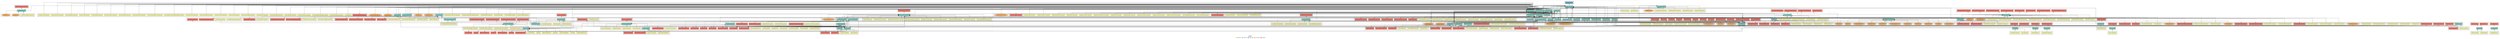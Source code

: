 digraph dependencies { node [shape="rect", style="filled", colorscheme=set312]; ranksep=0.4; compound=false; remincross=true; splines=true; splines=ortho; rankdir=LR; rankdir=TB; rankdir=BT; label=<<table BORDER="0"> <tr> <td colspan="5" align="center"><b>Legend</b></td> </tr> <tr> <td> <table BORDER="0"> <tr> <td bgcolor="#ffffb3" width="20"></td> <td>  Declarations</td> </tr> </table> </td> <td> <table BORDER="0"> <tr> <td bgcolor="#8dd3c7" width="20"></td> <td>  Module</td> </tr> </table> </td> <td> <table BORDER="0"> <tr> <td bgcolor="#80b1d3" width="20"></td> <td>  Bootstrap</td> </tr> </table> </td> <td> <table BORDER="0"> <tr> <td bgcolor="#fdb462" width="20"></td> <td>  Providers</td> </tr> </table> </td> <td> <table BORDER="0"> <tr> <td bgcolor="#fb8072" width="20"></td> <td>  Exports</td> </tr> </table> </td> </tr></table>>; ratio=compress; fontname="sans-serif";  subgraph "cluster_AppApolloModule" { label=""; style="dotted";node [shape="folder", fillcolor=1]; subgraph cluster_AppApolloModule_declarations { style="solid";node [style="filled", shape="rect"]; node [fillcolor=2]; "ApolloIssuePageComponent"; }  "ApolloIssuePageComponent" -> "AppApolloModule" [style="solid", lhead="cluster_AppApolloModule" ltail="cluster_AppApolloModule_declarations"]; subgraph "cluster_AppApolloModule_ApolloIssuePageComponent_providers" { style="solid";  }    subgraph cluster_AppApolloModule_imports { style="solid"; node [style="filled", fillcolor=1, shape="rect"];   }     subgraph cluster_AppApolloModule_exports { style="solid";node [style="filled", fillcolor=4, shape="rect"];"ApolloIssuePageComponent " [label="ApolloIssuePageComponent ", shape="rect"]}  "AppApolloModule" -> "ApolloIssuePageComponent " [style="dashed", ltail="cluster_AppApolloModule" lhead="cluster_AppApolloModule_exports"];    subgraph cluster_AppApolloModule_bootstrap { style="solid"; node [style="filled", fillcolor=5, shape="rect"];  }    subgraph cluster_AppApolloModule_providers { style="solid"; node [style="filled", fillcolor=6, shape="rect"];    "ApolloClient" [label="ApolloClient", shape="oval"];    "ApolloService" [label="ApolloService", shape="oval"];   }    "ApolloClient" -> "AppApolloModule" [lhead="cluster_AppApolloModule", ltail="cluster_AppApolloModule_providers"];    "ApolloService" -> "AppApolloModule" [lhead="cluster_AppApolloModule", ltail="cluster_AppApolloModule_providers"];     }  subgraph "cluster_AppRootModule" { label=""; style="dotted";node [shape="folder", fillcolor=1]; subgraph cluster_AppRootModule_declarations { style="solid";node [style="filled", shape="rect"]; node [fillcolor=2]; "AppComponent"; node [fillcolor=2]; "HomeComponent"; }  "AppComponent" -> "AppRootModule" [style="solid", lhead="cluster_AppRootModule" ltail="cluster_AppRootModule_declarations"]; subgraph "cluster_AppRootModule_AppComponent_providers" { style="solid";  }  "HomeComponent" -> "AppRootModule" [style="solid", lhead="cluster_AppRootModule" ltail="cluster_AppRootModule_declarations"]; subgraph "cluster_AppRootModule_HomeComponent_providers" { style="solid";  }    subgraph cluster_AppRootModule_imports { style="solid"; node [style="filled", fillcolor=1, shape="rect"];    "AppApolloModule" [label="AppApolloModule", shape="folder"];    "AuthModule" [label="AuthModule", shape="folder"];    "CardModule" [label="CardModule", shape="folder"];    "DataManagementModule" [label="DataManagementModule", shape="folder"];    "DialogModule" [label="DialogModule", shape="folder"];    "EventModule" [label="EventModule", shape="folder"];    "IconsModule" [label="IconsModule", shape="folder"];    "LocalStorageModule" [label="LocalStorageModule", shape="folder"];    "NotificationsModule" [label="NotificationsModule", shape="folder"];    "PickATeamModule" [label="PickATeamModule", shape="folder"];    "ProductModule" [label="ProductModule", shape="folder"];    "ProjectModule" [label="ProjectModule", shape="folder"];    "SettingsModule" [label="SettingsModule", shape="folder"];    "SuppliersModule" [label="SuppliersModule", shape="folder"];    "TasksModule" [label="TasksModule", shape="folder"];    "TemplateModule" [label="TemplateModule", shape="folder"];    "TemplateModule" [label="TemplateModule", shape="folder"];    "TestPageModule" [label="TestPageModule", shape="folder"];    "UserModule" [label="UserModule", shape="folder"];   }    "AppApolloModule" -> "AppRootModule" [lhead="cluster_AppRootModule", ltail="cluster_AppRootModule_imports"];    "AuthModule" -> "AppRootModule" [lhead="cluster_AppRootModule", ltail="cluster_AppRootModule_imports"];    "CardModule" -> "AppRootModule" [lhead="cluster_AppRootModule", ltail="cluster_AppRootModule_imports"];    "DataManagementModule" -> "AppRootModule" [lhead="cluster_AppRootModule", ltail="cluster_AppRootModule_imports"];    "DialogModule" -> "AppRootModule" [lhead="cluster_AppRootModule", ltail="cluster_AppRootModule_imports"];    "EventModule" -> "AppRootModule" [lhead="cluster_AppRootModule", ltail="cluster_AppRootModule_imports"];    "IconsModule" -> "AppRootModule" [lhead="cluster_AppRootModule", ltail="cluster_AppRootModule_imports"];    "LocalStorageModule" -> "AppRootModule" [lhead="cluster_AppRootModule", ltail="cluster_AppRootModule_imports"];    "NotificationsModule" -> "AppRootModule" [lhead="cluster_AppRootModule", ltail="cluster_AppRootModule_imports"];    "PickATeamModule" -> "AppRootModule" [lhead="cluster_AppRootModule", ltail="cluster_AppRootModule_imports"];    "ProductModule" -> "AppRootModule" [lhead="cluster_AppRootModule", ltail="cluster_AppRootModule_imports"];    "ProjectModule" -> "AppRootModule" [lhead="cluster_AppRootModule", ltail="cluster_AppRootModule_imports"];    "SettingsModule" -> "AppRootModule" [lhead="cluster_AppRootModule", ltail="cluster_AppRootModule_imports"];    "SuppliersModule" -> "AppRootModule" [lhead="cluster_AppRootModule", ltail="cluster_AppRootModule_imports"];    "TasksModule" -> "AppRootModule" [lhead="cluster_AppRootModule", ltail="cluster_AppRootModule_imports"];    "TemplateModule" -> "AppRootModule" [lhead="cluster_AppRootModule", ltail="cluster_AppRootModule_imports"];    "TemplateModule" -> "AppRootModule" [lhead="cluster_AppRootModule", ltail="cluster_AppRootModule_imports"];    "TestPageModule" -> "AppRootModule" [lhead="cluster_AppRootModule", ltail="cluster_AppRootModule_imports"];    "UserModule" -> "AppRootModule" [lhead="cluster_AppRootModule", ltail="cluster_AppRootModule_imports"];     subgraph cluster_AppRootModule_exports { style="solid";node [style="filled", fillcolor=4, shape="rect"];}    subgraph cluster_AppRootModule_bootstrap { style="solid"; node [style="filled", fillcolor=5, shape="rect"];  "AppComponent " [label="AppComponent ", shape="rect"]  }  "AppRootModule" -> "AppComponent " [style="dotted", lhead="cluster_AppRootModule_bootstrap" ltail="cluster_AppRootModule"];    subgraph cluster_AppRootModule_providers { style="solid"; node [style="filled", fillcolor=6, shape="rect"];    "AuthGuardService" [label="AuthGuardService", shape="oval"];    "HttpApiRedirectorService" [label="HttpApiRedirectorService", shape="oval"];   }    "AuthGuardService" -> "AppRootModule" [lhead="cluster_AppRootModule", ltail="cluster_AppRootModule_providers"];    "HttpApiRedirectorService" -> "AppRootModule" [lhead="cluster_AppRootModule", ltail="cluster_AppRootModule_providers"];     }  subgraph "cluster_AuthModule" { label=""; style="dotted";node [shape="folder", fillcolor=1]; subgraph cluster_AuthModule_declarations { style="solid";node [style="filled", shape="rect"]; node [fillcolor=2]; "AccountCreatedComponent"; node [fillcolor=2]; "ForgotPasswordComponent"; node [fillcolor=2]; "LoginComponent"; node [fillcolor=2]; "PwResettedComponent"; node [fillcolor=2]; "RegistrationComponent"; }  "AccountCreatedComponent" -> "AuthModule" [style="solid", lhead="cluster_AuthModule" ltail="cluster_AuthModule_declarations"]; subgraph "cluster_AuthModule_AccountCreatedComponent_providers" { style="solid";  }  "ForgotPasswordComponent" -> "AuthModule" [style="solid", lhead="cluster_AuthModule" ltail="cluster_AuthModule_declarations"]; subgraph "cluster_AuthModule_ForgotPasswordComponent_providers" { style="solid";  }  "LoginComponent" -> "AuthModule" [style="solid", lhead="cluster_AuthModule" ltail="cluster_AuthModule_declarations"]; subgraph "cluster_AuthModule_LoginComponent_providers" { style="solid";  }  "PwResettedComponent" -> "AuthModule" [style="solid", lhead="cluster_AuthModule" ltail="cluster_AuthModule_declarations"]; subgraph "cluster_AuthModule_PwResettedComponent_providers" { style="solid";  }  "RegistrationComponent" -> "AuthModule" [style="solid", lhead="cluster_AuthModule" ltail="cluster_AuthModule_declarations"]; subgraph "cluster_AuthModule_RegistrationComponent_providers" { style="solid";  }    subgraph cluster_AuthModule_imports { style="solid"; node [style="filled", fillcolor=1, shape="rect"];    "SharedModule" [label="SharedModule", shape="folder"];   }    "SharedModule" -> "AuthModule" [lhead="cluster_AuthModule", ltail="cluster_AuthModule_imports"];     subgraph cluster_AuthModule_exports { style="solid";node [style="filled", fillcolor=4, shape="rect"];}    subgraph cluster_AuthModule_bootstrap { style="solid"; node [style="filled", fillcolor=5, shape="rect"];  }    subgraph cluster_AuthModule_providers { style="solid"; node [style="filled", fillcolor=6, shape="rect"];    "AuthGuardService" [label="AuthGuardService", shape="oval"];    "AuthHttpService" [label="AuthHttpService", shape="oval"];    "TokenService" [label="TokenService", shape="oval"];    "UnauthGuardService" [label="UnauthGuardService", shape="oval"];   }    "AuthGuardService" -> "AuthModule" [lhead="cluster_AuthModule", ltail="cluster_AuthModule_providers"];    "AuthHttpService" -> "AuthModule" [lhead="cluster_AuthModule", ltail="cluster_AuthModule_providers"];    "TokenService" -> "AuthModule" [lhead="cluster_AuthModule", ltail="cluster_AuthModule_providers"];    "UnauthGuardService" -> "AuthModule" [lhead="cluster_AuthModule", ltail="cluster_AuthModule_providers"];     }  subgraph "cluster_BadgeModule" { label=""; style="dotted";node [shape="folder", fillcolor=1]; subgraph cluster_BadgeModule_declarations { style="solid";node [style="filled", shape="rect"]; node [fillcolor=2]; "BadgeComponent"; }  "BadgeComponent" -> "BadgeModule" [style="solid", lhead="cluster_BadgeModule" ltail="cluster_BadgeModule_declarations"]; subgraph "cluster_BadgeModule_BadgeComponent_providers" { style="solid";  }    subgraph cluster_BadgeModule_imports { style="solid"; node [style="filled", fillcolor=1, shape="rect"];   }     subgraph cluster_BadgeModule_exports { style="solid";node [style="filled", fillcolor=4, shape="rect"];"BadgeComponent " [label="BadgeComponent ", shape="rect"]}  "BadgeModule" -> "BadgeComponent " [style="dashed", ltail="cluster_BadgeModule" lhead="cluster_BadgeModule_exports"];    subgraph cluster_BadgeModule_bootstrap { style="solid"; node [style="filled", fillcolor=5, shape="rect"];  }    subgraph cluster_BadgeModule_providers { style="solid"; node [style="filled", fillcolor=6, shape="rect"];   }     }  subgraph "cluster_CardModule" { label=""; style="dotted";node [shape="folder", fillcolor=1]; subgraph cluster_CardModule_declarations { style="solid";node [style="filled", shape="rect"]; node [fillcolor=2]; "CardComponent"; node [fillcolor=2]; "CardFooterComponent"; node [fillcolor=2]; "CardHeaderComponent"; }  "CardComponent" -> "CardModule" [style="solid", lhead="cluster_CardModule" ltail="cluster_CardModule_declarations"]; subgraph "cluster_CardModule_CardComponent_providers" { style="solid";  }  "CardFooterComponent" -> "CardModule" [style="solid", lhead="cluster_CardModule" ltail="cluster_CardModule_declarations"]; subgraph "cluster_CardModule_CardFooterComponent_providers" { style="solid";  }  "CardHeaderComponent" -> "CardModule" [style="solid", lhead="cluster_CardModule" ltail="cluster_CardModule_declarations"]; subgraph "cluster_CardModule_CardHeaderComponent_providers" { style="solid";  }    subgraph cluster_CardModule_imports { style="solid"; node [style="filled", fillcolor=1, shape="rect"];    "DividerModule" [label="DividerModule", shape="folder"];   }    "DividerModule" -> "CardModule" [lhead="cluster_CardModule", ltail="cluster_CardModule_imports"];     subgraph cluster_CardModule_exports { style="solid";node [style="filled", fillcolor=4, shape="rect"];"CardComponent " [label="CardComponent ", shape="rect"]"CardFooterComponent " [label="CardFooterComponent ", shape="rect"]"CardHeaderComponent " [label="CardHeaderComponent ", shape="rect"]}  "CardModule" -> "CardComponent " [style="dashed", ltail="cluster_CardModule" lhead="cluster_CardModule_exports"];  "CardModule" -> "CardFooterComponent " [style="dashed", ltail="cluster_CardModule" lhead="cluster_CardModule_exports"];  "CardModule" -> "CardHeaderComponent " [style="dashed", ltail="cluster_CardModule" lhead="cluster_CardModule_exports"];    subgraph cluster_CardModule_bootstrap { style="solid"; node [style="filled", fillcolor=5, shape="rect"];  }    subgraph cluster_CardModule_providers { style="solid"; node [style="filled", fillcolor=6, shape="rect"];   }     }  subgraph "cluster_CarouselModule" { label=""; style="dotted";node [shape="folder", fillcolor=1]; subgraph cluster_CarouselModule_declarations { style="solid";node [style="filled", shape="rect"]; node [fillcolor=2]; "CarouselCardComponent"; node [fillcolor=2]; "CarouselComponent"; node [fillcolor=2]; "ImagePreviewerComponent"; node [fillcolor=2]; "ModalCarouselComponent"; }  "CarouselCardComponent" -> "CarouselModule" [style="solid", lhead="cluster_CarouselModule" ltail="cluster_CarouselModule_declarations"]; subgraph "cluster_CarouselModule_CarouselCardComponent_providers" { style="solid";  }  "CarouselComponent" -> "CarouselModule" [style="solid", lhead="cluster_CarouselModule" ltail="cluster_CarouselModule_declarations"]; subgraph "cluster_CarouselModule_CarouselComponent_providers" { style="solid";  }  "ImagePreviewerComponent" -> "CarouselModule" [style="solid", lhead="cluster_CarouselModule" ltail="cluster_CarouselModule_declarations"]; subgraph "cluster_CarouselModule_ImagePreviewerComponent_providers" { style="solid";  }  "ModalCarouselComponent" -> "CarouselModule" [style="solid", lhead="cluster_CarouselModule" ltail="cluster_CarouselModule_declarations"]; subgraph "cluster_CarouselModule_ModalCarouselComponent_providers" { style="solid";  }    subgraph cluster_CarouselModule_imports { style="solid"; node [style="filled", fillcolor=1, shape="rect"];    "FileModule" [label="FileModule", shape="folder"];    "SharedModule" [label="SharedModule", shape="folder"];   }    "FileModule" -> "CarouselModule" [lhead="cluster_CarouselModule", ltail="cluster_CarouselModule_imports"];    "SharedModule" -> "CarouselModule" [lhead="cluster_CarouselModule", ltail="cluster_CarouselModule_imports"];     subgraph cluster_CarouselModule_exports { style="solid";node [style="filled", fillcolor=4, shape="rect"];"CarouselCardComponent " [label="CarouselCardComponent ", shape="rect"]"CarouselComponent " [label="CarouselComponent ", shape="rect"]"ImagePreviewerComponent " [label="ImagePreviewerComponent ", shape="rect"]"ModalCarouselComponent " [label="ModalCarouselComponent ", shape="rect"]}  "CarouselModule" -> "CarouselCardComponent " [style="dashed", ltail="cluster_CarouselModule" lhead="cluster_CarouselModule_exports"];  "CarouselModule" -> "CarouselComponent " [style="dashed", ltail="cluster_CarouselModule" lhead="cluster_CarouselModule_exports"];  "CarouselModule" -> "ImagePreviewerComponent " [style="dashed", ltail="cluster_CarouselModule" lhead="cluster_CarouselModule_exports"];  "CarouselModule" -> "ModalCarouselComponent " [style="dashed", ltail="cluster_CarouselModule" lhead="cluster_CarouselModule_exports"];    subgraph cluster_CarouselModule_bootstrap { style="solid"; node [style="filled", fillcolor=5, shape="rect"];  }    subgraph cluster_CarouselModule_providers { style="solid"; node [style="filled", fillcolor=6, shape="rect"];   }     }  subgraph "cluster_CommentModule" { label=""; style="dotted";node [shape="folder", fillcolor=1]; subgraph cluster_CommentModule_declarations { style="solid";node [style="filled", shape="rect"]; node [fillcolor=2]; "CommentBadgeComponent"; node [fillcolor=2]; "CommentComponent"; node [fillcolor=2]; "CommentCtnrComponent"; node [fillcolor=2]; "CommentListComponent"; }  "CommentBadgeComponent" -> "CommentModule" [style="solid", lhead="cluster_CommentModule" ltail="cluster_CommentModule_declarations"]; subgraph "cluster_CommentModule_CommentBadgeComponent_providers" { style="solid";  }  "CommentComponent" -> "CommentModule" [style="solid", lhead="cluster_CommentModule" ltail="cluster_CommentModule_declarations"]; subgraph "cluster_CommentModule_CommentComponent_providers" { style="solid";  }  "CommentCtnrComponent" -> "CommentModule" [style="solid", lhead="cluster_CommentModule" ltail="cluster_CommentModule_declarations"]; subgraph "cluster_CommentModule_CommentCtnrComponent_providers" { style="solid";  }  "CommentListComponent" -> "CommentModule" [style="solid", lhead="cluster_CommentModule" ltail="cluster_CommentModule_declarations"]; subgraph "cluster_CommentModule_CommentListComponent_providers" { style="solid";  }    subgraph cluster_CommentModule_imports { style="solid"; node [style="filled", fillcolor=1, shape="rect"];    "SharedModule" [label="SharedModule", shape="folder"];   }    "SharedModule" -> "CommentModule" [lhead="cluster_CommentModule", ltail="cluster_CommentModule_imports"];     subgraph cluster_CommentModule_exports { style="solid";node [style="filled", fillcolor=4, shape="rect"];"CommentCtnrComponent " [label="CommentCtnrComponent ", shape="rect"]}  "CommentModule" -> "CommentCtnrComponent " [style="dashed", ltail="cluster_CommentModule" lhead="cluster_CommentModule_exports"];    subgraph cluster_CommentModule_bootstrap { style="solid"; node [style="filled", fillcolor=5, shape="rect"];  }    subgraph cluster_CommentModule_providers { style="solid"; node [style="filled", fillcolor=6, shape="rect"];   }     }  subgraph "cluster_ContextMenuModule" { label=""; style="dotted";node [shape="folder", fillcolor=1]; subgraph cluster_ContextMenuModule_declarations { style="solid";node [style="filled", shape="rect"]; node [fillcolor=2]; "ContextMenuComponent"; node [fillcolor=2]; "ContextMenuDividerComponent"; node [fillcolor=2]; "ContextMenuItemComponent"; node [fillcolor=2]; "ContextMenuTriggerComponent"; }  "ContextMenuComponent" -> "ContextMenuModule" [style="solid", lhead="cluster_ContextMenuModule" ltail="cluster_ContextMenuModule_declarations"]; subgraph "cluster_ContextMenuModule_ContextMenuComponent_providers" { style="solid";  }  "ContextMenuDividerComponent" -> "ContextMenuModule" [style="solid", lhead="cluster_ContextMenuModule" ltail="cluster_ContextMenuModule_declarations"]; subgraph "cluster_ContextMenuModule_ContextMenuDividerComponent_providers" { style="solid";  }  "ContextMenuItemComponent" -> "ContextMenuModule" [style="solid", lhead="cluster_ContextMenuModule" ltail="cluster_ContextMenuModule_declarations"]; subgraph "cluster_ContextMenuModule_ContextMenuItemComponent_providers" { style="solid";  }  "ContextMenuTriggerComponent" -> "ContextMenuModule" [style="solid", lhead="cluster_ContextMenuModule" ltail="cluster_ContextMenuModule_declarations"]; subgraph "cluster_ContextMenuModule_ContextMenuTriggerComponent_providers" { style="solid";  }    subgraph cluster_ContextMenuModule_imports { style="solid"; node [style="filled", fillcolor=1, shape="rect"];    "DividerModule" [label="DividerModule", shape="folder"];    "UtilsModule" [label="UtilsModule", shape="folder"];   }    "DividerModule" -> "ContextMenuModule" [lhead="cluster_ContextMenuModule", ltail="cluster_ContextMenuModule_imports"];    "UtilsModule" -> "ContextMenuModule" [lhead="cluster_ContextMenuModule", ltail="cluster_ContextMenuModule_imports"];     subgraph cluster_ContextMenuModule_exports { style="solid";node [style="filled", fillcolor=4, shape="rect"];"ContextMenuComponent " [label="ContextMenuComponent ", shape="rect"]"ContextMenuDividerComponent " [label="ContextMenuDividerComponent ", shape="rect"]"ContextMenuItemComponent " [label="ContextMenuItemComponent ", shape="rect"]"ContextMenuTriggerComponent " [label="ContextMenuTriggerComponent ", shape="rect"]}  "ContextMenuModule" -> "ContextMenuComponent " [style="dashed", ltail="cluster_ContextMenuModule" lhead="cluster_ContextMenuModule_exports"];  "ContextMenuModule" -> "ContextMenuDividerComponent " [style="dashed", ltail="cluster_ContextMenuModule" lhead="cluster_ContextMenuModule_exports"];  "ContextMenuModule" -> "ContextMenuItemComponent " [style="dashed", ltail="cluster_ContextMenuModule" lhead="cluster_ContextMenuModule_exports"];  "ContextMenuModule" -> "ContextMenuTriggerComponent " [style="dashed", ltail="cluster_ContextMenuModule" lhead="cluster_ContextMenuModule_exports"];    subgraph cluster_ContextMenuModule_bootstrap { style="solid"; node [style="filled", fillcolor=5, shape="rect"];  }    subgraph cluster_ContextMenuModule_providers { style="solid"; node [style="filled", fillcolor=6, shape="rect"];   }     }  subgraph "cluster_DataManagementModule" { label=""; style="dotted";node [shape="folder", fillcolor=1]; subgraph cluster_DataManagementModule_declarations { style="solid";node [style="filled", shape="rect"]; node [fillcolor=2]; "DataManagementPageComponent"; node [fillcolor=2]; "DataMananagementTableComponent"; }  "DataManagementPageComponent" -> "DataManagementModule" [style="solid", lhead="cluster_DataManagementModule" ltail="cluster_DataManagementModule_declarations"]; subgraph "cluster_DataManagementModule_DataManagementPageComponent_providers" { style="solid";  }  "DataMananagementTableComponent" -> "DataManagementModule" [style="solid", lhead="cluster_DataManagementModule" ltail="cluster_DataManagementModule_declarations"]; subgraph "cluster_DataManagementModule_DataMananagementTableComponent_providers" { style="solid";  }    subgraph cluster_DataManagementModule_imports { style="solid"; node [style="filled", fillcolor=1, shape="rect"];    "SharedModule" [label="SharedModule", shape="folder"];    "SideMenuModule" [label="SideMenuModule", shape="folder"];    "TableModule" [label="TableModule", shape="folder"];    "TopPanelModule" [label="TopPanelModule", shape="folder"];   }    "SharedModule" -> "DataManagementModule" [lhead="cluster_DataManagementModule", ltail="cluster_DataManagementModule_imports"];    "SideMenuModule" -> "DataManagementModule" [lhead="cluster_DataManagementModule", ltail="cluster_DataManagementModule_imports"];    "TableModule" -> "DataManagementModule" [lhead="cluster_DataManagementModule", ltail="cluster_DataManagementModule_imports"];    "TopPanelModule" -> "DataManagementModule" [lhead="cluster_DataManagementModule", ltail="cluster_DataManagementModule_imports"];     subgraph cluster_DataManagementModule_exports { style="solid";node [style="filled", fillcolor=4, shape="rect"];"DataManagementPageComponent " [label="DataManagementPageComponent ", shape="rect"]}  "DataManagementModule" -> "DataManagementPageComponent " [style="dashed", ltail="cluster_DataManagementModule" lhead="cluster_DataManagementModule_exports"];    subgraph cluster_DataManagementModule_bootstrap { style="solid"; node [style="filled", fillcolor=5, shape="rect"];  }    subgraph cluster_DataManagementModule_providers { style="solid"; node [style="filled", fillcolor=6, shape="rect"];    "CategoryService" [label="CategoryService", shape="oval"];    "SelectionService" [label="SelectionService", shape="oval"];   }    "CategoryService" -> "DataManagementModule" [lhead="cluster_DataManagementModule", ltail="cluster_DataManagementModule_providers"];    "SelectionService" -> "DataManagementModule" [lhead="cluster_DataManagementModule", ltail="cluster_DataManagementModule_providers"];     }  subgraph "cluster_DialogModule" { label=""; style="dotted";node [shape="folder", fillcolor=1]; subgraph cluster_DialogModule_declarations { style="solid";node [style="filled", shape="rect"]; node [fillcolor=2]; "ConfirmDialogComponent"; node [fillcolor=2]; "DialogComponent"; node [fillcolor=2]; "DialogContainerComponent"; node [fillcolor=2]; "DialogFooterComponent"; node [fillcolor=2]; "DialogHeaderComponent"; node [fillcolor=2]; "DialogHostDirective"; node [fillcolor=2]; "DialogModalComponent"; node [fillcolor=2]; "DialogSubtitleComponent"; }  "ConfirmDialogComponent" -> "DialogModule" [style="solid", lhead="cluster_DialogModule" ltail="cluster_DialogModule_declarations"]; subgraph "cluster_DialogModule_ConfirmDialogComponent_providers" { style="solid";  }  "DialogComponent" -> "DialogModule" [style="solid", lhead="cluster_DialogModule" ltail="cluster_DialogModule_declarations"]; subgraph "cluster_DialogModule_DialogComponent_providers" { style="solid";  }  "DialogContainerComponent" -> "DialogModule" [style="solid", lhead="cluster_DialogModule" ltail="cluster_DialogModule_declarations"]; subgraph "cluster_DialogModule_DialogContainerComponent_providers" { style="solid";  }  "DialogFooterComponent" -> "DialogModule" [style="solid", lhead="cluster_DialogModule" ltail="cluster_DialogModule_declarations"]; subgraph "cluster_DialogModule_DialogFooterComponent_providers" { style="solid";  }  "DialogHeaderComponent" -> "DialogModule" [style="solid", lhead="cluster_DialogModule" ltail="cluster_DialogModule_declarations"]; subgraph "cluster_DialogModule_DialogHeaderComponent_providers" { style="solid";  }  "DialogHostDirective" -> "DialogModule" [style="solid", lhead="cluster_DialogModule" ltail="cluster_DialogModule_declarations"]; subgraph "cluster_DialogModule_DialogHostDirective_providers" { style="solid";  }  "DialogModalComponent" -> "DialogModule" [style="solid", lhead="cluster_DialogModule" ltail="cluster_DialogModule_declarations"]; subgraph "cluster_DialogModule_DialogModalComponent_providers" { style="solid";  }  "DialogSubtitleComponent" -> "DialogModule" [style="solid", lhead="cluster_DialogModule" ltail="cluster_DialogModule_declarations"]; subgraph "cluster_DialogModule_DialogSubtitleComponent_providers" { style="solid";  }    subgraph cluster_DialogModule_imports { style="solid"; node [style="filled", fillcolor=1, shape="rect"];    "IconsModule" [label="IconsModule", shape="folder"];    "UtilsModule" [label="UtilsModule", shape="folder"];   }    "IconsModule" -> "DialogModule" [lhead="cluster_DialogModule", ltail="cluster_DialogModule_imports"];    "UtilsModule" -> "DialogModule" [lhead="cluster_DialogModule", ltail="cluster_DialogModule_imports"];     subgraph cluster_DialogModule_exports { style="solid";node [style="filled", fillcolor=4, shape="rect"];"DialogComponent " [label="DialogComponent ", shape="rect"]"DialogContainerComponent " [label="DialogContainerComponent ", shape="rect"]"DialogFooterComponent " [label="DialogFooterComponent ", shape="rect"]"DialogHeaderComponent " [label="DialogHeaderComponent ", shape="rect"]"DialogSubtitleComponent " [label="DialogSubtitleComponent ", shape="rect"]}  "DialogModule" -> "DialogComponent " [style="dashed", ltail="cluster_DialogModule" lhead="cluster_DialogModule_exports"];  "DialogModule" -> "DialogContainerComponent " [style="dashed", ltail="cluster_DialogModule" lhead="cluster_DialogModule_exports"];  "DialogModule" -> "DialogFooterComponent " [style="dashed", ltail="cluster_DialogModule" lhead="cluster_DialogModule_exports"];  "DialogModule" -> "DialogHeaderComponent " [style="dashed", ltail="cluster_DialogModule" lhead="cluster_DialogModule_exports"];  "DialogModule" -> "DialogSubtitleComponent " [style="dashed", ltail="cluster_DialogModule" lhead="cluster_DialogModule_exports"];    subgraph cluster_DialogModule_bootstrap { style="solid"; node [style="filled", fillcolor=5, shape="rect"];  }    subgraph cluster_DialogModule_providers { style="solid"; node [style="filled", fillcolor=6, shape="rect"];   }     }  subgraph "cluster_DividerModule" { label=""; style="dotted";node [shape="folder", fillcolor=1]; subgraph cluster_DividerModule_declarations { style="solid";node [style="filled", shape="rect"]; node [fillcolor=2]; "DividerComponent"; }  "DividerComponent" -> "DividerModule" [style="solid", lhead="cluster_DividerModule" ltail="cluster_DividerModule_declarations"]; subgraph "cluster_DividerModule_DividerComponent_providers" { style="solid";  }    subgraph cluster_DividerModule_imports { style="solid"; node [style="filled", fillcolor=1, shape="rect"];   }     subgraph cluster_DividerModule_exports { style="solid";node [style="filled", fillcolor=4, shape="rect"];"DividerComponent " [label="DividerComponent ", shape="rect"]}  "DividerModule" -> "DividerComponent " [style="dashed", ltail="cluster_DividerModule" lhead="cluster_DividerModule_exports"];    subgraph cluster_DividerModule_bootstrap { style="solid"; node [style="filled", fillcolor=5, shape="rect"];  }    subgraph cluster_DividerModule_providers { style="solid"; node [style="filled", fillcolor=6, shape="rect"];   }     }  subgraph "cluster_DynamicFormsModule" { label=""; style="dotted";node [shape="folder", fillcolor=1]; subgraph cluster_DynamicFormsModule_declarations { style="solid";node [style="filled", shape="rect"]; node [fillcolor=2]; "DynamicEditableTextComponent"; node [fillcolor=2]; "DynamicFormComponent"; node [fillcolor=2]; "DynamicFormFieldComponent"; node [fillcolor=2]; "EditablePackagingComponent"; node [fillcolor=2]; "EditablePriceComponent"; node [fillcolor=2]; "EditablePriceMatrixComponent"; node [fillcolor=2]; "EditablePriceMatrixRowComponent"; node [fillcolor=2]; "EditableSelectorComponent"; node [fillcolor=2]; "FieldCellComponent"; }  "DynamicEditableTextComponent" -> "DynamicFormsModule" [style="solid", lhead="cluster_DynamicFormsModule" ltail="cluster_DynamicFormsModule_declarations"]; subgraph "cluster_DynamicFormsModule_DynamicEditableTextComponent_providers" { style="solid";  }  "DynamicFormComponent" -> "DynamicFormsModule" [style="solid", lhead="cluster_DynamicFormsModule" ltail="cluster_DynamicFormsModule_declarations"]; subgraph "cluster_DynamicFormsModule_DynamicFormComponent_providers" { style="solid";  }  "DynamicFormFieldComponent" -> "DynamicFormsModule" [style="solid", lhead="cluster_DynamicFormsModule" ltail="cluster_DynamicFormsModule_declarations"]; subgraph "cluster_DynamicFormsModule_DynamicFormFieldComponent_providers" { style="solid";  }  "EditablePackagingComponent" -> "DynamicFormsModule" [style="solid", lhead="cluster_DynamicFormsModule" ltail="cluster_DynamicFormsModule_declarations"]; subgraph "cluster_DynamicFormsModule_EditablePackagingComponent_providers" { style="solid";  }  "EditablePriceComponent" -> "DynamicFormsModule" [style="solid", lhead="cluster_DynamicFormsModule" ltail="cluster_DynamicFormsModule_declarations"]; subgraph "cluster_DynamicFormsModule_EditablePriceComponent_providers" { style="solid";  }  "EditablePriceMatrixComponent" -> "DynamicFormsModule" [style="solid", lhead="cluster_DynamicFormsModule" ltail="cluster_DynamicFormsModule_declarations"]; subgraph "cluster_DynamicFormsModule_EditablePriceMatrixComponent_providers" { style="solid";  }  "EditablePriceMatrixRowComponent" -> "DynamicFormsModule" [style="solid", lhead="cluster_DynamicFormsModule" ltail="cluster_DynamicFormsModule_declarations"]; subgraph "cluster_DynamicFormsModule_EditablePriceMatrixRowComponent_providers" { style="solid";  }  "EditableSelectorComponent" -> "DynamicFormsModule" [style="solid", lhead="cluster_DynamicFormsModule" ltail="cluster_DynamicFormsModule_declarations"]; subgraph "cluster_DynamicFormsModule_EditableSelectorComponent_providers" { style="solid";  }  "FieldCellComponent" -> "DynamicFormsModule" [style="solid", lhead="cluster_DynamicFormsModule" ltail="cluster_DynamicFormsModule_declarations"]; subgraph "cluster_DynamicFormsModule_FieldCellComponent_providers" { style="solid";  }    subgraph cluster_DynamicFormsModule_imports { style="solid"; node [style="filled", fillcolor=1, shape="rect"];    "EditableFieldModule" [label="EditableFieldModule", shape="folder"];    "FileModule" [label="FileModule", shape="folder"];    "InputsCustomModule" [label="InputsCustomModule", shape="folder"];    "InputsModule" [label="InputsModule", shape="folder"];    "SelectorsModule" [label="SelectorsModule", shape="folder"];    "TagModule" [label="TagModule", shape="folder"];    "UtilsModule" [label="UtilsModule", shape="folder"];   }    "EditableFieldModule" -> "DynamicFormsModule" [lhead="cluster_DynamicFormsModule", ltail="cluster_DynamicFormsModule_imports"];    "FileModule" -> "DynamicFormsModule" [lhead="cluster_DynamicFormsModule", ltail="cluster_DynamicFormsModule_imports"];    "InputsCustomModule" -> "DynamicFormsModule" [lhead="cluster_DynamicFormsModule", ltail="cluster_DynamicFormsModule_imports"];    "InputsModule" -> "DynamicFormsModule" [lhead="cluster_DynamicFormsModule", ltail="cluster_DynamicFormsModule_imports"];    "SelectorsModule" -> "DynamicFormsModule" [lhead="cluster_DynamicFormsModule", ltail="cluster_DynamicFormsModule_imports"];    "TagModule" -> "DynamicFormsModule" [lhead="cluster_DynamicFormsModule", ltail="cluster_DynamicFormsModule_imports"];    "UtilsModule" -> "DynamicFormsModule" [lhead="cluster_DynamicFormsModule", ltail="cluster_DynamicFormsModule_imports"];     subgraph cluster_DynamicFormsModule_exports { style="solid";node [style="filled", fillcolor=4, shape="rect"];"DynamicFormComponent " [label="DynamicFormComponent ", shape="rect"]}  "DynamicFormsModule" -> "DynamicFormComponent " [style="dashed", ltail="cluster_DynamicFormsModule" lhead="cluster_DynamicFormsModule_exports"];    subgraph cluster_DynamicFormsModule_bootstrap { style="solid"; node [style="filled", fillcolor=5, shape="rect"];  }    subgraph cluster_DynamicFormsModule_providers { style="solid"; node [style="filled", fillcolor=6, shape="rect"];    "DynamicFormsService" [label="DynamicFormsService", shape="oval"];   }    "DynamicFormsService" -> "DynamicFormsModule" [lhead="cluster_DynamicFormsModule", ltail="cluster_DynamicFormsModule_providers"];     }  subgraph "cluster_EditableFieldModule" { label=""; style="dotted";node [shape="folder", fillcolor=1]; subgraph cluster_EditableFieldModule_declarations { style="solid";node [style="filled", shape="rect"]; node [fillcolor=2]; "EditableLabelComponent"; node [fillcolor=2]; "EditableTextComponent"; }  "EditableLabelComponent" -> "EditableFieldModule" [style="solid", lhead="cluster_EditableFieldModule" ltail="cluster_EditableFieldModule_declarations"]; subgraph "cluster_EditableFieldModule_EditableLabelComponent_providers" { style="solid";  }  "EditableTextComponent" -> "EditableFieldModule" [style="solid", lhead="cluster_EditableFieldModule" ltail="cluster_EditableFieldModule_declarations"]; subgraph "cluster_EditableFieldModule_EditableTextComponent_providers" { style="solid";  }    subgraph cluster_EditableFieldModule_imports { style="solid"; node [style="filled", fillcolor=1, shape="rect"];    "BadgeModule" [label="BadgeModule", shape="folder"];    "IconsModule" [label="IconsModule", shape="folder"];    "InputsModule" [label="InputsModule", shape="folder"];    "SelectorsModule" [label="SelectorsModule", shape="folder"];    "UserPictureModule" [label="UserPictureModule", shape="folder"];    "UtilsModule" [label="UtilsModule", shape="folder"];   }    "BadgeModule" -> "EditableFieldModule" [lhead="cluster_EditableFieldModule", ltail="cluster_EditableFieldModule_imports"];    "IconsModule" -> "EditableFieldModule" [lhead="cluster_EditableFieldModule", ltail="cluster_EditableFieldModule_imports"];    "InputsModule" -> "EditableFieldModule" [lhead="cluster_EditableFieldModule", ltail="cluster_EditableFieldModule_imports"];    "SelectorsModule" -> "EditableFieldModule" [lhead="cluster_EditableFieldModule", ltail="cluster_EditableFieldModule_imports"];    "UserPictureModule" -> "EditableFieldModule" [lhead="cluster_EditableFieldModule", ltail="cluster_EditableFieldModule_imports"];    "UtilsModule" -> "EditableFieldModule" [lhead="cluster_EditableFieldModule", ltail="cluster_EditableFieldModule_imports"];     subgraph cluster_EditableFieldModule_exports { style="solid";node [style="filled", fillcolor=4, shape="rect"];"EditableLabelComponent " [label="EditableLabelComponent ", shape="rect"]"EditableTextComponent " [label="EditableTextComponent ", shape="rect"]}  "EditableFieldModule" -> "EditableLabelComponent " [style="dashed", ltail="cluster_EditableFieldModule" lhead="cluster_EditableFieldModule_exports"];  "EditableFieldModule" -> "EditableTextComponent " [style="dashed", ltail="cluster_EditableFieldModule" lhead="cluster_EditableFieldModule_exports"];    subgraph cluster_EditableFieldModule_bootstrap { style="solid"; node [style="filled", fillcolor=5, shape="rect"];  }    subgraph cluster_EditableFieldModule_providers { style="solid"; node [style="filled", fillcolor=6, shape="rect"];   }     }  subgraph "cluster_EventModule" { label=""; style="dotted";node [shape="folder", fillcolor=1]; subgraph cluster_EventModule_declarations { style="solid";node [style="filled", shape="rect"]; }    subgraph cluster_EventModule_imports { style="solid"; node [style="filled", fillcolor=1, shape="rect"];   }     subgraph cluster_EventModule_exports { style="solid";node [style="filled", fillcolor=4, shape="rect"];}    subgraph cluster_EventModule_bootstrap { style="solid"; node [style="filled", fillcolor=5, shape="rect"];  }    subgraph cluster_EventModule_providers { style="solid"; node [style="filled", fillcolor=6, shape="rect"];   }     }  subgraph "cluster_FileModule" { label=""; style="dotted";node [shape="folder", fillcolor=1]; subgraph cluster_FileModule_declarations { style="solid";node [style="filled", shape="rect"]; node [fillcolor=2]; "FileDropDirective"; node [fillcolor=2]; "FileSelectDirective"; node [fillcolor=2]; "FilesCardComponent"; node [fillcolor=2]; "FilesPageComponent"; }  "FileDropDirective" -> "FileModule" [style="solid", lhead="cluster_FileModule" ltail="cluster_FileModule_declarations"]; subgraph "cluster_FileModule_FileDropDirective_providers" { style="solid";  }  "FileSelectDirective" -> "FileModule" [style="solid", lhead="cluster_FileModule" ltail="cluster_FileModule_declarations"]; subgraph "cluster_FileModule_FileSelectDirective_providers" { style="solid";  }  "FilesCardComponent" -> "FileModule" [style="solid", lhead="cluster_FileModule" ltail="cluster_FileModule_declarations"]; subgraph "cluster_FileModule_FilesCardComponent_providers" { style="solid";  }  "FilesPageComponent" -> "FileModule" [style="solid", lhead="cluster_FileModule" ltail="cluster_FileModule_declarations"]; subgraph "cluster_FileModule_FilesPageComponent_providers" { style="solid";  }    subgraph cluster_FileModule_imports { style="solid"; node [style="filled", fillcolor=1, shape="rect"];    "SharedModule" [label="SharedModule", shape="folder"];   }    "SharedModule" -> "FileModule" [lhead="cluster_FileModule", ltail="cluster_FileModule_imports"];     subgraph cluster_FileModule_exports { style="solid";node [style="filled", fillcolor=4, shape="rect"];"FileDropDirective " [label="FileDropDirective ", shape="rect"]"FileSelectDirective " [label="FileSelectDirective ", shape="rect"]"FilesCardComponent " [label="FilesCardComponent ", shape="rect"]"FilesPageComponent " [label="FilesPageComponent ", shape="rect"]}  "FileModule" -> "FileDropDirective " [style="dashed", ltail="cluster_FileModule" lhead="cluster_FileModule_exports"];  "FileModule" -> "FileSelectDirective " [style="dashed", ltail="cluster_FileModule" lhead="cluster_FileModule_exports"];  "FileModule" -> "FilesCardComponent " [style="dashed", ltail="cluster_FileModule" lhead="cluster_FileModule_exports"];  "FileModule" -> "FilesPageComponent " [style="dashed", ltail="cluster_FileModule" lhead="cluster_FileModule_exports"];    subgraph cluster_FileModule_bootstrap { style="solid"; node [style="filled", fillcolor=5, shape="rect"];  }    subgraph cluster_FileModule_providers { style="solid"; node [style="filled", fillcolor=6, shape="rect"];   }     }  subgraph "cluster_FiltersModule" { label=""; style="dotted";node [shape="folder", fillcolor=1]; subgraph cluster_FiltersModule_declarations { style="solid";node [style="filled", shape="rect"]; node [fillcolor=2]; "FilterBtnComponent"; node [fillcolor=2]; "FilterBtnsPanelComponent"; node [fillcolor=2]; "FilterEntityPanelComponent"; node [fillcolor=2]; "FilterPricePanelComponent"; node [fillcolor=2]; "FilterRatingPanelComponent"; node [fillcolor=2]; "FilterSelectionPanelComponent"; node [fillcolor=2]; "FilterSmartPanelComponent"; node [fillcolor=2]; "FilterTagComponent"; }  "FilterBtnComponent" -> "FiltersModule" [style="solid", lhead="cluster_FiltersModule" ltail="cluster_FiltersModule_declarations"]; subgraph "cluster_FiltersModule_FilterBtnComponent_providers" { style="solid";  }  "FilterBtnsPanelComponent" -> "FiltersModule" [style="solid", lhead="cluster_FiltersModule" ltail="cluster_FiltersModule_declarations"]; subgraph "cluster_FiltersModule_FilterBtnsPanelComponent_providers" { style="solid";  }  "FilterEntityPanelComponent" -> "FiltersModule" [style="solid", lhead="cluster_FiltersModule" ltail="cluster_FiltersModule_declarations"]; subgraph "cluster_FiltersModule_FilterEntityPanelComponent_providers" { style="solid";  }  "FilterPricePanelComponent" -> "FiltersModule" [style="solid", lhead="cluster_FiltersModule" ltail="cluster_FiltersModule_declarations"]; subgraph "cluster_FiltersModule_FilterPricePanelComponent_providers" { style="solid";  }  "FilterRatingPanelComponent" -> "FiltersModule" [style="solid", lhead="cluster_FiltersModule" ltail="cluster_FiltersModule_declarations"]; subgraph "cluster_FiltersModule_FilterRatingPanelComponent_providers" { style="solid";  }  "FilterSelectionPanelComponent" -> "FiltersModule" [style="solid", lhead="cluster_FiltersModule" ltail="cluster_FiltersModule_declarations"]; subgraph "cluster_FiltersModule_FilterSelectionPanelComponent_providers" { style="solid";  }  "FilterSmartPanelComponent" -> "FiltersModule" [style="solid", lhead="cluster_FiltersModule" ltail="cluster_FiltersModule_declarations"]; subgraph "cluster_FiltersModule_FilterSmartPanelComponent_providers" { style="solid";  }  "FilterTagComponent" -> "FiltersModule" [style="solid", lhead="cluster_FiltersModule" ltail="cluster_FiltersModule_declarations"]; subgraph "cluster_FiltersModule_FilterTagComponent_providers" { style="solid";  }    subgraph cluster_FiltersModule_imports { style="solid"; node [style="filled", fillcolor=1, shape="rect"];    "RatingModule" [label="RatingModule", shape="folder"];    "SharedModule" [label="SharedModule", shape="folder"];   }    "RatingModule" -> "FiltersModule" [lhead="cluster_FiltersModule", ltail="cluster_FiltersModule_imports"];    "SharedModule" -> "FiltersModule" [lhead="cluster_FiltersModule", ltail="cluster_FiltersModule_imports"];     subgraph cluster_FiltersModule_exports { style="solid";node [style="filled", fillcolor=4, shape="rect"];"FilterBtnComponent " [label="FilterBtnComponent ", shape="rect"]"FilterBtnsPanelComponent " [label="FilterBtnsPanelComponent ", shape="rect"]"FilterEntityPanelComponent " [label="FilterEntityPanelComponent ", shape="rect"]"FilterPricePanelComponent " [label="FilterPricePanelComponent ", shape="rect"]"FilterRatingPanelComponent " [label="FilterRatingPanelComponent ", shape="rect"]"FilterSelectionPanelComponent " [label="FilterSelectionPanelComponent ", shape="rect"]"FilterSmartPanelComponent " [label="FilterSmartPanelComponent ", shape="rect"]"FilterTagComponent " [label="FilterTagComponent ", shape="rect"]}  "FiltersModule" -> "FilterBtnComponent " [style="dashed", ltail="cluster_FiltersModule" lhead="cluster_FiltersModule_exports"];  "FiltersModule" -> "FilterBtnsPanelComponent " [style="dashed", ltail="cluster_FiltersModule" lhead="cluster_FiltersModule_exports"];  "FiltersModule" -> "FilterEntityPanelComponent " [style="dashed", ltail="cluster_FiltersModule" lhead="cluster_FiltersModule_exports"];  "FiltersModule" -> "FilterPricePanelComponent " [style="dashed", ltail="cluster_FiltersModule" lhead="cluster_FiltersModule_exports"];  "FiltersModule" -> "FilterRatingPanelComponent " [style="dashed", ltail="cluster_FiltersModule" lhead="cluster_FiltersModule_exports"];  "FiltersModule" -> "FilterSelectionPanelComponent " [style="dashed", ltail="cluster_FiltersModule" lhead="cluster_FiltersModule_exports"];  "FiltersModule" -> "FilterSmartPanelComponent " [style="dashed", ltail="cluster_FiltersModule" lhead="cluster_FiltersModule_exports"];  "FiltersModule" -> "FilterTagComponent " [style="dashed", ltail="cluster_FiltersModule" lhead="cluster_FiltersModule_exports"];    subgraph cluster_FiltersModule_bootstrap { style="solid"; node [style="filled", fillcolor=5, shape="rect"];  }    subgraph cluster_FiltersModule_providers { style="solid"; node [style="filled", fillcolor=6, shape="rect"];    "FilterDataService" [label="FilterDataService", shape="oval"];    "FilterService" [label="FilterService", shape="oval"];   }    "FilterDataService" -> "FiltersModule" [lhead="cluster_FiltersModule", ltail="cluster_FiltersModule_providers"];    "FilterService" -> "FiltersModule" [lhead="cluster_FiltersModule", ltail="cluster_FiltersModule_providers"];     }  subgraph "cluster_GlobalServicesModule" { label=""; style="dotted";node [shape="folder", fillcolor=1]; subgraph cluster_GlobalServicesModule_declarations { style="solid";node [style="filled", shape="rect"]; }    subgraph cluster_GlobalServicesModule_imports { style="solid"; node [style="filled", fillcolor=1, shape="rect"];   }     subgraph cluster_GlobalServicesModule_exports { style="solid";node [style="filled", fillcolor=4, shape="rect"];}    subgraph cluster_GlobalServicesModule_bootstrap { style="solid"; node [style="filled", fillcolor=5, shape="rect"];  }    subgraph cluster_GlobalServicesModule_providers { style="solid"; node [style="filled", fillcolor=6, shape="rect"];    "CategoryService" [label="CategoryService", shape="oval"];    "ContactService" [label="ContactService", shape="oval"];    "EventService" [label="EventService", shape="oval"];    "ProductService" [label="ProductService", shape="oval"];    "ProductStatusService" [label="ProductStatusService", shape="oval"];    "ProjectService" [label="ProjectService", shape="oval"];    "SupplierService" [label="SupplierService", shape="oval"];    "SupplierTypeService" [label="SupplierTypeService", shape="oval"];    "TagService" [label="TagService", shape="oval"];    "TeamService" [label="TeamService", shape="oval"];    "TeamUserService" [label="TeamUserService", shape="oval"];    "UserService" [label="UserService", shape="oval"];   }    "CategoryService" -> "GlobalServicesModule" [lhead="cluster_GlobalServicesModule", ltail="cluster_GlobalServicesModule_providers"];    "ContactService" -> "GlobalServicesModule" [lhead="cluster_GlobalServicesModule", ltail="cluster_GlobalServicesModule_providers"];    "EventService" -> "GlobalServicesModule" [lhead="cluster_GlobalServicesModule", ltail="cluster_GlobalServicesModule_providers"];    "ProductService" -> "GlobalServicesModule" [lhead="cluster_GlobalServicesModule", ltail="cluster_GlobalServicesModule_providers"];    "ProductStatusService" -> "GlobalServicesModule" [lhead="cluster_GlobalServicesModule", ltail="cluster_GlobalServicesModule_providers"];    "ProjectService" -> "GlobalServicesModule" [lhead="cluster_GlobalServicesModule", ltail="cluster_GlobalServicesModule_providers"];    "SupplierService" -> "GlobalServicesModule" [lhead="cluster_GlobalServicesModule", ltail="cluster_GlobalServicesModule_providers"];    "SupplierTypeService" -> "GlobalServicesModule" [lhead="cluster_GlobalServicesModule", ltail="cluster_GlobalServicesModule_providers"];    "TagService" -> "GlobalServicesModule" [lhead="cluster_GlobalServicesModule", ltail="cluster_GlobalServicesModule_providers"];    "TeamService" -> "GlobalServicesModule" [lhead="cluster_GlobalServicesModule", ltail="cluster_GlobalServicesModule_providers"];    "TeamUserService" -> "GlobalServicesModule" [lhead="cluster_GlobalServicesModule", ltail="cluster_GlobalServicesModule_providers"];    "UserService" -> "GlobalServicesModule" [lhead="cluster_GlobalServicesModule", ltail="cluster_GlobalServicesModule_providers"];     }  subgraph "cluster_HeaderModule" { label=""; style="dotted";node [shape="folder", fillcolor=1]; subgraph cluster_HeaderModule_declarations { style="solid";node [style="filled", shape="rect"]; node [fillcolor=2]; "HeaderComponent"; node [fillcolor=2]; "NotifComponent"; node [fillcolor=2]; "UserPanelComponent"; }  "HeaderComponent" -> "HeaderModule" [style="solid", lhead="cluster_HeaderModule" ltail="cluster_HeaderModule_declarations"]; subgraph "cluster_HeaderModule_HeaderComponent_providers" { style="solid";  }  "NotifComponent" -> "HeaderModule" [style="solid", lhead="cluster_HeaderModule" ltail="cluster_HeaderModule_declarations"]; subgraph "cluster_HeaderModule_NotifComponent_providers" { style="solid";  }  "UserPanelComponent" -> "HeaderModule" [style="solid", lhead="cluster_HeaderModule" ltail="cluster_HeaderModule_declarations"]; subgraph "cluster_HeaderModule_UserPanelComponent_providers" { style="solid";  }    subgraph cluster_HeaderModule_imports { style="solid"; node [style="filled", fillcolor=1, shape="rect"];    "ContextMenuModule" [label="ContextMenuModule", shape="folder"];    "SearchBarModule" [label="SearchBarModule", shape="folder"];    "SharedModule" [label="SharedModule", shape="folder"];    "UserPictureModule" [label="UserPictureModule", shape="folder"];   }    "ContextMenuModule" -> "HeaderModule" [lhead="cluster_HeaderModule", ltail="cluster_HeaderModule_imports"];    "SearchBarModule" -> "HeaderModule" [lhead="cluster_HeaderModule", ltail="cluster_HeaderModule_imports"];    "SharedModule" -> "HeaderModule" [lhead="cluster_HeaderModule", ltail="cluster_HeaderModule_imports"];    "UserPictureModule" -> "HeaderModule" [lhead="cluster_HeaderModule", ltail="cluster_HeaderModule_imports"];     subgraph cluster_HeaderModule_exports { style="solid";node [style="filled", fillcolor=4, shape="rect"];"HeaderComponent " [label="HeaderComponent ", shape="rect"]}  "HeaderModule" -> "HeaderComponent " [style="dashed", ltail="cluster_HeaderModule" lhead="cluster_HeaderModule_exports"];    subgraph cluster_HeaderModule_bootstrap { style="solid"; node [style="filled", fillcolor=5, shape="rect"];  }    subgraph cluster_HeaderModule_providers { style="solid"; node [style="filled", fillcolor=6, shape="rect"];   }     }  subgraph "cluster_IconsModule" { label=""; style="dotted";node [shape="folder", fillcolor=1]; subgraph cluster_IconsModule_declarations { style="solid";node [style="filled", shape="rect"]; node [fillcolor=2]; "IconComponent"; node [fillcolor=2]; "IconSymbolsComponent"; }  "IconComponent" -> "IconsModule" [style="solid", lhead="cluster_IconsModule" ltail="cluster_IconsModule_declarations"]; subgraph "cluster_IconsModule_IconComponent_providers" { style="solid";  }  "IconSymbolsComponent" -> "IconsModule" [style="solid", lhead="cluster_IconsModule" ltail="cluster_IconsModule_declarations"]; subgraph "cluster_IconsModule_IconSymbolsComponent_providers" { style="solid";  }    subgraph cluster_IconsModule_imports { style="solid"; node [style="filled", fillcolor=1, shape="rect"];   }     subgraph cluster_IconsModule_exports { style="solid";node [style="filled", fillcolor=4, shape="rect"];"IconComponent " [label="IconComponent ", shape="rect"]"IconSymbolsComponent " [label="IconSymbolsComponent ", shape="rect"]}  "IconsModule" -> "IconComponent " [style="dashed", ltail="cluster_IconsModule" lhead="cluster_IconsModule_exports"];  "IconsModule" -> "IconSymbolsComponent " [style="dashed", ltail="cluster_IconsModule" lhead="cluster_IconsModule_exports"];    subgraph cluster_IconsModule_bootstrap { style="solid"; node [style="filled", fillcolor=5, shape="rect"];  }    subgraph cluster_IconsModule_providers { style="solid"; node [style="filled", fillcolor=6, shape="rect"];   }     }  subgraph "cluster_InputsCustomModule" { label=""; style="dotted";node [shape="folder", fillcolor=1]; subgraph cluster_InputsCustomModule_declarations { style="solid";node [style="filled", shape="rect"]; node [fillcolor=2]; "InputPriceCurrencyComponent"; }  "InputPriceCurrencyComponent" -> "InputsCustomModule" [style="solid", lhead="cluster_InputsCustomModule" ltail="cluster_InputsCustomModule_declarations"]; subgraph "cluster_InputsCustomModule_InputPriceCurrencyComponent_providers" { style="solid";  }    subgraph cluster_InputsCustomModule_imports { style="solid"; node [style="filled", fillcolor=1, shape="rect"];    "SelectorsModule" [label="SelectorsModule", shape="folder"];   }    "SelectorsModule" -> "InputsCustomModule" [lhead="cluster_InputsCustomModule", ltail="cluster_InputsCustomModule_imports"];     subgraph cluster_InputsCustomModule_exports { style="solid";node [style="filled", fillcolor=4, shape="rect"];"InputPriceCurrencyComponent " [label="InputPriceCurrencyComponent ", shape="rect"]}  "InputsCustomModule" -> "InputPriceCurrencyComponent " [style="dashed", ltail="cluster_InputsCustomModule" lhead="cluster_InputsCustomModule_exports"];    subgraph cluster_InputsCustomModule_bootstrap { style="solid"; node [style="filled", fillcolor=5, shape="rect"];  }    subgraph cluster_InputsCustomModule_providers { style="solid"; node [style="filled", fillcolor=6, shape="rect"];   }     }  subgraph "cluster_InputsModule" { label=""; style="dotted";node [shape="folder", fillcolor=1]; subgraph cluster_InputsModule_declarations { style="solid";node [style="filled", shape="rect"]; node [fillcolor=2]; "CheckboxComponent"; node [fillcolor=2]; "ErrorComponent"; node [fillcolor=2]; "FormFieldComponent"; node [fillcolor=2]; "HintComponent"; node [fillcolor=2]; "InputDirective"; node [fillcolor=2]; "LabelComponent"; node [fillcolor=2]; "RestrictInputDirective"; }  "CheckboxComponent" -> "InputsModule" [style="solid", lhead="cluster_InputsModule" ltail="cluster_InputsModule_declarations"]; subgraph "cluster_InputsModule_CheckboxComponent_providers" { style="solid";  }  "ErrorComponent" -> "InputsModule" [style="solid", lhead="cluster_InputsModule" ltail="cluster_InputsModule_declarations"]; subgraph "cluster_InputsModule_ErrorComponent_providers" { style="solid";  }  "FormFieldComponent" -> "InputsModule" [style="solid", lhead="cluster_InputsModule" ltail="cluster_InputsModule_declarations"]; subgraph "cluster_InputsModule_FormFieldComponent_providers" { style="solid";  }  "HintComponent" -> "InputsModule" [style="solid", lhead="cluster_InputsModule" ltail="cluster_InputsModule_declarations"]; subgraph "cluster_InputsModule_HintComponent_providers" { style="solid";  }  "InputDirective" -> "InputsModule" [style="solid", lhead="cluster_InputsModule" ltail="cluster_InputsModule_declarations"]; subgraph "cluster_InputsModule_InputDirective_providers" { style="solid";  }  "LabelComponent" -> "InputsModule" [style="solid", lhead="cluster_InputsModule" ltail="cluster_InputsModule_declarations"]; subgraph "cluster_InputsModule_LabelComponent_providers" { style="solid";  }  "RestrictInputDirective" -> "InputsModule" [style="solid", lhead="cluster_InputsModule" ltail="cluster_InputsModule_declarations"]; subgraph "cluster_InputsModule_RestrictInputDirective_providers" { style="solid";  }    subgraph cluster_InputsModule_imports { style="solid"; node [style="filled", fillcolor=1, shape="rect"];    "IconsModule" [label="IconsModule", shape="folder"];    "UtilsModule" [label="UtilsModule", shape="folder"];   }    "IconsModule" -> "InputsModule" [lhead="cluster_InputsModule", ltail="cluster_InputsModule_imports"];    "UtilsModule" -> "InputsModule" [lhead="cluster_InputsModule", ltail="cluster_InputsModule_imports"];     subgraph cluster_InputsModule_exports { style="solid";node [style="filled", fillcolor=4, shape="rect"];"CheckboxComponent " [label="CheckboxComponent ", shape="rect"]"ErrorComponent " [label="ErrorComponent ", shape="rect"]"FormFieldComponent " [label="FormFieldComponent ", shape="rect"]"HintComponent " [label="HintComponent ", shape="rect"]"InputDirective " [label="InputDirective ", shape="rect"]"LabelComponent " [label="LabelComponent ", shape="rect"]"RestrictInputDirective " [label="RestrictInputDirective ", shape="rect"]}  "InputsModule" -> "CheckboxComponent " [style="dashed", ltail="cluster_InputsModule" lhead="cluster_InputsModule_exports"];  "InputsModule" -> "ErrorComponent " [style="dashed", ltail="cluster_InputsModule" lhead="cluster_InputsModule_exports"];  "InputsModule" -> "FormFieldComponent " [style="dashed", ltail="cluster_InputsModule" lhead="cluster_InputsModule_exports"];  "InputsModule" -> "HintComponent " [style="dashed", ltail="cluster_InputsModule" lhead="cluster_InputsModule_exports"];  "InputsModule" -> "InputDirective " [style="dashed", ltail="cluster_InputsModule" lhead="cluster_InputsModule_exports"];  "InputsModule" -> "LabelComponent " [style="dashed", ltail="cluster_InputsModule" lhead="cluster_InputsModule_exports"];  "InputsModule" -> "RestrictInputDirective " [style="dashed", ltail="cluster_InputsModule" lhead="cluster_InputsModule_exports"];    subgraph cluster_InputsModule_bootstrap { style="solid"; node [style="filled", fillcolor=5, shape="rect"];  }    subgraph cluster_InputsModule_providers { style="solid"; node [style="filled", fillcolor=6, shape="rect"];   }     }  subgraph "cluster_LikesChartModule" { label=""; style="dotted";node [shape="folder", fillcolor=1]; subgraph cluster_LikesChartModule_declarations { style="solid";node [style="filled", shape="rect"]; node [fillcolor=2]; "ChartComponent"; node [fillcolor=2]; "DetailsComponent"; node [fillcolor=2]; "LegendComponent"; node [fillcolor=2]; "LikesCardComponent"; }  "ChartComponent" -> "LikesChartModule" [style="solid", lhead="cluster_LikesChartModule" ltail="cluster_LikesChartModule_declarations"]; subgraph "cluster_LikesChartModule_ChartComponent_providers" { style="solid";  }  "DetailsComponent" -> "LikesChartModule" [style="solid", lhead="cluster_LikesChartModule" ltail="cluster_LikesChartModule_declarations"]; subgraph "cluster_LikesChartModule_DetailsComponent_providers" { style="solid";  }  "LegendComponent" -> "LikesChartModule" [style="solid", lhead="cluster_LikesChartModule" ltail="cluster_LikesChartModule_declarations"]; subgraph "cluster_LikesChartModule_LegendComponent_providers" { style="solid";  }  "LikesCardComponent" -> "LikesChartModule" [style="solid", lhead="cluster_LikesChartModule" ltail="cluster_LikesChartModule_declarations"]; subgraph "cluster_LikesChartModule_LikesCardComponent_providers" { style="solid";  }    subgraph cluster_LikesChartModule_imports { style="solid"; node [style="filled", fillcolor=1, shape="rect"];    "LoadersModule" [label="LoadersModule", shape="folder"];    "UserModule" [label="UserModule", shape="folder"];    "UtilsModule" [label="UtilsModule", shape="folder"];   }    "LoadersModule" -> "LikesChartModule" [lhead="cluster_LikesChartModule", ltail="cluster_LikesChartModule_imports"];    "UserModule" -> "LikesChartModule" [lhead="cluster_LikesChartModule", ltail="cluster_LikesChartModule_imports"];    "UtilsModule" -> "LikesChartModule" [lhead="cluster_LikesChartModule", ltail="cluster_LikesChartModule_imports"];     subgraph cluster_LikesChartModule_exports { style="solid";node [style="filled", fillcolor=4, shape="rect"];"LikesCardComponent " [label="LikesCardComponent ", shape="rect"]}  "LikesChartModule" -> "LikesCardComponent " [style="dashed", ltail="cluster_LikesChartModule" lhead="cluster_LikesChartModule_exports"];    subgraph cluster_LikesChartModule_bootstrap { style="solid"; node [style="filled", fillcolor=5, shape="rect"];  }    subgraph cluster_LikesChartModule_providers { style="solid"; node [style="filled", fillcolor=6, shape="rect"];   }     }  subgraph "cluster_ListModule" { label=""; style="dotted";node [shape="folder", fillcolor=1]; subgraph cluster_ListModule_declarations { style="solid";node [style="filled", shape="rect"]; node [fillcolor=2]; "ListComponent"; node [fillcolor=2]; "ListItemComponent"; }  "ListComponent" -> "ListModule" [style="solid", lhead="cluster_ListModule" ltail="cluster_ListModule_declarations"]; subgraph "cluster_ListModule_ListComponent_providers" { style="solid";  }  "ListItemComponent" -> "ListModule" [style="solid", lhead="cluster_ListModule" ltail="cluster_ListModule_declarations"]; subgraph "cluster_ListModule_ListItemComponent_providers" { style="solid";  }    subgraph cluster_ListModule_imports { style="solid"; node [style="filled", fillcolor=1, shape="rect"];   }     subgraph cluster_ListModule_exports { style="solid";node [style="filled", fillcolor=4, shape="rect"];"ListComponent " [label="ListComponent ", shape="rect"]"ListItemComponent " [label="ListItemComponent ", shape="rect"]}  "ListModule" -> "ListComponent " [style="dashed", ltail="cluster_ListModule" lhead="cluster_ListModule_exports"];  "ListModule" -> "ListItemComponent " [style="dashed", ltail="cluster_ListModule" lhead="cluster_ListModule_exports"];    subgraph cluster_ListModule_bootstrap { style="solid"; node [style="filled", fillcolor=5, shape="rect"];  }    subgraph cluster_ListModule_providers { style="solid"; node [style="filled", fillcolor=6, shape="rect"];   }     }  subgraph "cluster_LoadersModule" { label=""; style="dotted";node [shape="folder", fillcolor=1]; subgraph cluster_LoadersModule_declarations { style="solid";node [style="filled", shape="rect"]; node [fillcolor=2]; "ProgressBarComponent"; node [fillcolor=2]; "SpinnerComponent"; }  "ProgressBarComponent" -> "LoadersModule" [style="solid", lhead="cluster_LoadersModule" ltail="cluster_LoadersModule_declarations"]; subgraph "cluster_LoadersModule_ProgressBarComponent_providers" { style="solid";  }  "SpinnerComponent" -> "LoadersModule" [style="solid", lhead="cluster_LoadersModule" ltail="cluster_LoadersModule_declarations"]; subgraph "cluster_LoadersModule_SpinnerComponent_providers" { style="solid";  }    subgraph cluster_LoadersModule_imports { style="solid"; node [style="filled", fillcolor=1, shape="rect"];   }     subgraph cluster_LoadersModule_exports { style="solid";node [style="filled", fillcolor=4, shape="rect"];"ProgressBarComponent " [label="ProgressBarComponent ", shape="rect"]"SpinnerComponent " [label="SpinnerComponent ", shape="rect"]}  "LoadersModule" -> "ProgressBarComponent " [style="dashed", ltail="cluster_LoadersModule" lhead="cluster_LoadersModule_exports"];  "LoadersModule" -> "SpinnerComponent " [style="dashed", ltail="cluster_LoadersModule" lhead="cluster_LoadersModule_exports"];    subgraph cluster_LoadersModule_bootstrap { style="solid"; node [style="filled", fillcolor=5, shape="rect"];  }    subgraph cluster_LoadersModule_providers { style="solid"; node [style="filled", fillcolor=6, shape="rect"];   }     }  subgraph "cluster_LocalStorageModule" { label=""; style="dotted";node [shape="folder", fillcolor=1]; subgraph cluster_LocalStorageModule_declarations { style="solid";node [style="filled", shape="rect"]; }    subgraph cluster_LocalStorageModule_imports { style="solid"; node [style="filled", fillcolor=1, shape="rect"];   }     subgraph cluster_LocalStorageModule_exports { style="solid";node [style="filled", fillcolor=4, shape="rect"];}    subgraph cluster_LocalStorageModule_bootstrap { style="solid"; node [style="filled", fillcolor=5, shape="rect"];  }    subgraph cluster_LocalStorageModule_providers { style="solid"; node [style="filled", fillcolor=6, shape="rect"];    "LocalStorageService" [label="LocalStorageService", shape="oval"];   }    "LocalStorageService" -> "LocalStorageModule" [lhead="cluster_LocalStorageModule", ltail="cluster_LocalStorageModule_providers"];     }  subgraph "cluster_MoqModule" { label=""; style="dotted";node [shape="folder", fillcolor=1]; subgraph cluster_MoqModule_declarations { style="solid";node [style="filled", shape="rect"]; node [fillcolor=2]; "MoqComponent"; }  "MoqComponent" -> "MoqModule" [style="solid", lhead="cluster_MoqModule" ltail="cluster_MoqModule_declarations"]; subgraph "cluster_MoqModule_MoqComponent_providers" { style="solid";  }    subgraph cluster_MoqModule_imports { style="solid"; node [style="filled", fillcolor=1, shape="rect"];   }     subgraph cluster_MoqModule_exports { style="solid";node [style="filled", fillcolor=4, shape="rect"];"MoqComponent " [label="MoqComponent ", shape="rect"]}  "MoqModule" -> "MoqComponent " [style="dashed", ltail="cluster_MoqModule" lhead="cluster_MoqModule_exports"];    subgraph cluster_MoqModule_bootstrap { style="solid"; node [style="filled", fillcolor=5, shape="rect"];  }    subgraph cluster_MoqModule_providers { style="solid"; node [style="filled", fillcolor=6, shape="rect"];   }     }  subgraph "cluster_NotificationsModule" { label=""; style="dotted";node [shape="folder", fillcolor=1]; subgraph cluster_NotificationsModule_declarations { style="solid";node [style="filled", shape="rect"]; node [fillcolor=2]; "NotificationComponent"; node [fillcolor=2]; "NotificationContainerComponent"; }  "NotificationComponent" -> "NotificationsModule" [style="solid", lhead="cluster_NotificationsModule" ltail="cluster_NotificationsModule_declarations"]; subgraph "cluster_NotificationsModule_NotificationComponent_providers" { style="solid";  }  "NotificationContainerComponent" -> "NotificationsModule" [style="solid", lhead="cluster_NotificationsModule" ltail="cluster_NotificationsModule_declarations"]; subgraph "cluster_NotificationsModule_NotificationContainerComponent_providers" { style="solid";  }    subgraph cluster_NotificationsModule_imports { style="solid"; node [style="filled", fillcolor=1, shape="rect"];   }     subgraph cluster_NotificationsModule_exports { style="solid";node [style="filled", fillcolor=4, shape="rect"];"NotificationContainerComponent " [label="NotificationContainerComponent ", shape="rect"]}  "NotificationsModule" -> "NotificationContainerComponent " [style="dashed", ltail="cluster_NotificationsModule" lhead="cluster_NotificationsModule_exports"];    subgraph cluster_NotificationsModule_bootstrap { style="solid"; node [style="filled", fillcolor=5, shape="rect"];  }    subgraph cluster_NotificationsModule_providers { style="solid"; node [style="filled", fillcolor=6, shape="rect"];    "NotificationService" [label="NotificationService", shape="oval"];   }    "NotificationService" -> "NotificationsModule" [lhead="cluster_NotificationsModule", ltail="cluster_NotificationsModule_providers"];     }  subgraph "cluster_PanelModule" { label=""; style="dotted";node [shape="folder", fillcolor=1]; subgraph cluster_PanelModule_declarations { style="solid";node [style="filled", shape="rect"]; node [fillcolor=2]; "SidePanelComponent"; }  "SidePanelComponent" -> "PanelModule" [style="solid", lhead="cluster_PanelModule" ltail="cluster_PanelModule_declarations"]; subgraph "cluster_PanelModule_SidePanelComponent_providers" { style="solid";  }    subgraph cluster_PanelModule_imports { style="solid"; node [style="filled", fillcolor=1, shape="rect"];   }     subgraph cluster_PanelModule_exports { style="solid";node [style="filled", fillcolor=4, shape="rect"];"SidePanelComponent " [label="SidePanelComponent ", shape="rect"]}  "PanelModule" -> "SidePanelComponent " [style="dashed", ltail="cluster_PanelModule" lhead="cluster_PanelModule_exports"];    subgraph cluster_PanelModule_bootstrap { style="solid"; node [style="filled", fillcolor=5, shape="rect"];  }    subgraph cluster_PanelModule_providers { style="solid"; node [style="filled", fillcolor=6, shape="rect"];   }     }  subgraph "cluster_PickATeamModule" { label=""; style="dotted";node [shape="folder", fillcolor=1]; subgraph cluster_PickATeamModule_declarations { style="solid";node [style="filled", shape="rect"]; node [fillcolor=2]; "CreateATeamPageComponent"; node [fillcolor=2]; "PickATeamPageComponent"; }  "CreateATeamPageComponent" -> "PickATeamModule" [style="solid", lhead="cluster_PickATeamModule" ltail="cluster_PickATeamModule_declarations"]; subgraph "cluster_PickATeamModule_CreateATeamPageComponent_providers" { style="solid";  }  "PickATeamPageComponent" -> "PickATeamModule" [style="solid", lhead="cluster_PickATeamModule" ltail="cluster_PickATeamModule_declarations"]; subgraph "cluster_PickATeamModule_PickATeamPageComponent_providers" { style="solid";  }    subgraph cluster_PickATeamModule_imports { style="solid"; node [style="filled", fillcolor=1, shape="rect"];    "SharedModule" [label="SharedModule", shape="folder"];   }    "SharedModule" -> "PickATeamModule" [lhead="cluster_PickATeamModule", ltail="cluster_PickATeamModule_imports"];     subgraph cluster_PickATeamModule_exports { style="solid";node [style="filled", fillcolor=4, shape="rect"];"CreateATeamPageComponent " [label="CreateATeamPageComponent ", shape="rect"]"PickATeamPageComponent " [label="PickATeamPageComponent ", shape="rect"]}  "PickATeamModule" -> "CreateATeamPageComponent " [style="dashed", ltail="cluster_PickATeamModule" lhead="cluster_PickATeamModule_exports"];  "PickATeamModule" -> "PickATeamPageComponent " [style="dashed", ltail="cluster_PickATeamModule" lhead="cluster_PickATeamModule_exports"];    subgraph cluster_PickATeamModule_bootstrap { style="solid"; node [style="filled", fillcolor=5, shape="rect"];  }    subgraph cluster_PickATeamModule_providers { style="solid"; node [style="filled", fillcolor=6, shape="rect"];    "HasTeamGuard" [label="HasTeamGuard", shape="oval"];   }    "HasTeamGuard" -> "PickATeamModule" [lhead="cluster_PickATeamModule", ltail="cluster_PickATeamModule_providers"];     }  subgraph "cluster_PriceModule" { label=""; style="dotted";node [shape="folder", fillcolor=1]; subgraph cluster_PriceModule_declarations { style="solid";node [style="filled", shape="rect"]; node [fillcolor=2]; "PriceComponent"; }  "PriceComponent" -> "PriceModule" [style="solid", lhead="cluster_PriceModule" ltail="cluster_PriceModule_declarations"]; subgraph "cluster_PriceModule_PriceComponent_providers" { style="solid";  }    subgraph cluster_PriceModule_imports { style="solid"; node [style="filled", fillcolor=1, shape="rect"];   }     subgraph cluster_PriceModule_exports { style="solid";node [style="filled", fillcolor=4, shape="rect"];"PriceComponent " [label="PriceComponent ", shape="rect"]}  "PriceModule" -> "PriceComponent " [style="dashed", ltail="cluster_PriceModule" lhead="cluster_PriceModule_exports"];    subgraph cluster_PriceModule_bootstrap { style="solid"; node [style="filled", fillcolor=5, shape="rect"];  }    subgraph cluster_PriceModule_providers { style="solid"; node [style="filled", fillcolor=6, shape="rect"];   }     }  subgraph "cluster_ProductModule" { label=""; style="dotted";node [shape="folder", fillcolor=1]; subgraph cluster_ProductModule_declarations { style="solid";node [style="filled", shape="rect"]; node [fillcolor=2]; "GroupByPipe"; node [fillcolor=2]; "NewProductDialogComponent"; node [fillcolor=2]; "ProductAddToProjectDlgComponent"; node [fillcolor=2]; "ProductCardViewComponent"; node [fillcolor=2]; "ProductDetailsComponent"; node [fillcolor=2]; "ProductExportDlgComponent"; node [fillcolor=2]; "ProductFiltersComponent"; node [fillcolor=2]; "ProductGeneralInfoComponent"; node [fillcolor=2]; "ProductIconsComponent"; node [fillcolor=2]; "ProductListViewComponent"; node [fillcolor=2]; "ProductNavigationComponent"; node [fillcolor=2]; "ProductPreviewComponent"; node [fillcolor=2]; "ProductRequestTeamFeedbackDlgComponent"; node [fillcolor=2]; "ProductSelectableCardComponent"; node [fillcolor=2]; "ProductSmallCardComponent"; node [fillcolor=2]; "ProductSubInfoComponent"; node [fillcolor=2]; "ProductSummaryComponent"; node [fillcolor=2]; "ProductsPageComponent"; node [fillcolor=2]; "ProjectCardComponent"; node [fillcolor=2]; "SelectableImageComponent"; node [fillcolor=2]; "SelectionActionsComponent"; node [fillcolor=2]; "SupplierCardComponent"; }  "GroupByPipe" -> "ProductModule" [style="solid", lhead="cluster_ProductModule" ltail="cluster_ProductModule_declarations"]; subgraph "cluster_ProductModule_GroupByPipe_providers" { style="solid";  }  "NewProductDialogComponent" -> "ProductModule" [style="solid", lhead="cluster_ProductModule" ltail="cluster_ProductModule_declarations"]; subgraph "cluster_ProductModule_NewProductDialogComponent_providers" { style="solid";  }  "ProductAddToProjectDlgComponent" -> "ProductModule" [style="solid", lhead="cluster_ProductModule" ltail="cluster_ProductModule_declarations"]; subgraph "cluster_ProductModule_ProductAddToProjectDlgComponent_providers" { style="solid";  }  "ProductCardViewComponent" -> "ProductModule" [style="solid", lhead="cluster_ProductModule" ltail="cluster_ProductModule_declarations"]; subgraph "cluster_ProductModule_ProductCardViewComponent_providers" { style="solid";  }  "ProductDetailsComponent" -> "ProductModule" [style="solid", lhead="cluster_ProductModule" ltail="cluster_ProductModule_declarations"]; subgraph "cluster_ProductModule_ProductDetailsComponent_providers" { style="solid";  }  "ProductExportDlgComponent" -> "ProductModule" [style="solid", lhead="cluster_ProductModule" ltail="cluster_ProductModule_declarations"]; subgraph "cluster_ProductModule_ProductExportDlgComponent_providers" { style="solid";  }  "ProductFiltersComponent" -> "ProductModule" [style="solid", lhead="cluster_ProductModule" ltail="cluster_ProductModule_declarations"]; subgraph "cluster_ProductModule_ProductFiltersComponent_providers" { style="solid";  }  "ProductGeneralInfoComponent" -> "ProductModule" [style="solid", lhead="cluster_ProductModule" ltail="cluster_ProductModule_declarations"]; subgraph "cluster_ProductModule_ProductGeneralInfoComponent_providers" { style="solid";  }  "ProductIconsComponent" -> "ProductModule" [style="solid", lhead="cluster_ProductModule" ltail="cluster_ProductModule_declarations"]; subgraph "cluster_ProductModule_ProductIconsComponent_providers" { style="solid";  }  "ProductListViewComponent" -> "ProductModule" [style="solid", lhead="cluster_ProductModule" ltail="cluster_ProductModule_declarations"]; subgraph "cluster_ProductModule_ProductListViewComponent_providers" { style="solid";  }  "ProductNavigationComponent" -> "ProductModule" [style="solid", lhead="cluster_ProductModule" ltail="cluster_ProductModule_declarations"]; subgraph "cluster_ProductModule_ProductNavigationComponent_providers" { style="solid";  }  "ProductPreviewComponent" -> "ProductModule" [style="solid", lhead="cluster_ProductModule" ltail="cluster_ProductModule_declarations"]; subgraph "cluster_ProductModule_ProductPreviewComponent_providers" { style="solid";  }  "ProductRequestTeamFeedbackDlgComponent" -> "ProductModule" [style="solid", lhead="cluster_ProductModule" ltail="cluster_ProductModule_declarations"]; subgraph "cluster_ProductModule_ProductRequestTeamFeedbackDlgComponent_providers" { style="solid";  }  "ProductSelectableCardComponent" -> "ProductModule" [style="solid", lhead="cluster_ProductModule" ltail="cluster_ProductModule_declarations"]; subgraph "cluster_ProductModule_ProductSelectableCardComponent_providers" { style="solid";  }  "ProductSmallCardComponent" -> "ProductModule" [style="solid", lhead="cluster_ProductModule" ltail="cluster_ProductModule_declarations"]; subgraph "cluster_ProductModule_ProductSmallCardComponent_providers" { style="solid";  }  "ProductSubInfoComponent" -> "ProductModule" [style="solid", lhead="cluster_ProductModule" ltail="cluster_ProductModule_declarations"]; subgraph "cluster_ProductModule_ProductSubInfoComponent_providers" { style="solid";  }  "ProductSummaryComponent" -> "ProductModule" [style="solid", lhead="cluster_ProductModule" ltail="cluster_ProductModule_declarations"]; subgraph "cluster_ProductModule_ProductSummaryComponent_providers" { style="solid";  }  "ProductsPageComponent" -> "ProductModule" [style="solid", lhead="cluster_ProductModule" ltail="cluster_ProductModule_declarations"]; subgraph "cluster_ProductModule_ProductsPageComponent_providers" { style="solid";  }  "ProjectCardComponent" -> "ProductModule" [style="solid", lhead="cluster_ProductModule" ltail="cluster_ProductModule_declarations"]; subgraph "cluster_ProductModule_ProjectCardComponent_providers" { style="solid";  }  "SelectableImageComponent" -> "ProductModule" [style="solid", lhead="cluster_ProductModule" ltail="cluster_ProductModule_declarations"]; subgraph "cluster_ProductModule_SelectableImageComponent_providers" { style="solid";  }  "SelectionActionsComponent" -> "ProductModule" [style="solid", lhead="cluster_ProductModule" ltail="cluster_ProductModule_declarations"]; subgraph "cluster_ProductModule_SelectionActionsComponent_providers" { style="solid";  }  "SupplierCardComponent" -> "ProductModule" [style="solid", lhead="cluster_ProductModule" ltail="cluster_ProductModule_declarations"]; subgraph "cluster_ProductModule_SupplierCardComponent_providers" { style="solid";  }    subgraph cluster_ProductModule_imports { style="solid"; node [style="filled", fillcolor=1, shape="rect"];    "BadgeModule" [label="BadgeModule", shape="folder"];    "CarouselModule" [label="CarouselModule", shape="folder"];    "CommentModule" [label="CommentModule", shape="folder"];    "DialogModule" [label="DialogModule", shape="folder"];    "DynamicFormsModule" [label="DynamicFormsModule", shape="folder"];    "FileModule" [label="FileModule", shape="folder"];    "FiltersModule" [label="FiltersModule", shape="folder"];    "RatingModule" [label="RatingModule", shape="folder"];    "SelectionBarModule" [label="SelectionBarModule", shape="folder"];    "SharedModule" [label="SharedModule", shape="folder"];    "StatusModule" [label="StatusModule", shape="folder"];    "TableModule" [label="TableModule", shape="folder"];    "TopPanelModule" [label="TopPanelModule", shape="folder"];   }    "BadgeModule" -> "ProductModule" [lhead="cluster_ProductModule", ltail="cluster_ProductModule_imports"];    "CarouselModule" -> "ProductModule" [lhead="cluster_ProductModule", ltail="cluster_ProductModule_imports"];    "CommentModule" -> "ProductModule" [lhead="cluster_ProductModule", ltail="cluster_ProductModule_imports"];    "DialogModule" -> "ProductModule" [lhead="cluster_ProductModule", ltail="cluster_ProductModule_imports"];    "DynamicFormsModule" -> "ProductModule" [lhead="cluster_ProductModule", ltail="cluster_ProductModule_imports"];    "FileModule" -> "ProductModule" [lhead="cluster_ProductModule", ltail="cluster_ProductModule_imports"];    "FiltersModule" -> "ProductModule" [lhead="cluster_ProductModule", ltail="cluster_ProductModule_imports"];    "RatingModule" -> "ProductModule" [lhead="cluster_ProductModule", ltail="cluster_ProductModule_imports"];    "SelectionBarModule" -> "ProductModule" [lhead="cluster_ProductModule", ltail="cluster_ProductModule_imports"];    "SharedModule" -> "ProductModule" [lhead="cluster_ProductModule", ltail="cluster_ProductModule_imports"];    "StatusModule" -> "ProductModule" [lhead="cluster_ProductModule", ltail="cluster_ProductModule_imports"];    "TableModule" -> "ProductModule" [lhead="cluster_ProductModule", ltail="cluster_ProductModule_imports"];    "TopPanelModule" -> "ProductModule" [lhead="cluster_ProductModule", ltail="cluster_ProductModule_imports"];     subgraph cluster_ProductModule_exports { style="solid";node [style="filled", fillcolor=4, shape="rect"];"ProductSmallCardComponent " [label="ProductSmallCardComponent ", shape="rect"]}  "ProductModule" -> "ProductSmallCardComponent " [style="dashed", ltail="cluster_ProductModule" lhead="cluster_ProductModule_exports"];    subgraph cluster_ProductModule_bootstrap { style="solid"; node [style="filled", fillcolor=5, shape="rect"];  }    subgraph cluster_ProductModule_providers { style="solid"; node [style="filled", fillcolor=6, shape="rect"];    "ExportService" [label="ExportService", shape="oval"];    "ProductFeatureService" [label="ProductFeatureService", shape="oval"];    "SelectionService" [label="SelectionService", shape="oval"];    "TeamService" [label="TeamService", shape="oval"];   }    "ExportService" -> "ProductModule" [lhead="cluster_ProductModule", ltail="cluster_ProductModule_providers"];    "ProductFeatureService" -> "ProductModule" [lhead="cluster_ProductModule", ltail="cluster_ProductModule_providers"];    "SelectionService" -> "ProductModule" [lhead="cluster_ProductModule", ltail="cluster_ProductModule_providers"];    "TeamService" -> "ProductModule" [lhead="cluster_ProductModule", ltail="cluster_ProductModule_providers"];     }  subgraph "cluster_ProjectModule" { label=""; style="dotted";node [shape="folder", fillcolor=1]; subgraph cluster_ProjectModule_declarations { style="solid";node [style="filled", shape="rect"]; node [fillcolor=2]; "ProjectNavComponent"; node [fillcolor=2]; "ProjectsListViewComponent"; node [fillcolor=2]; "ProjectsPageComponent"; }  "ProjectNavComponent" -> "ProjectModule" [style="solid", lhead="cluster_ProjectModule" ltail="cluster_ProjectModule_declarations"]; subgraph "cluster_ProjectModule_ProjectNavComponent_providers" { style="solid";  }  "ProjectsListViewComponent" -> "ProjectModule" [style="solid", lhead="cluster_ProjectModule" ltail="cluster_ProjectModule_declarations"]; subgraph "cluster_ProjectModule_ProjectsListViewComponent_providers" { style="solid";  }  "ProjectsPageComponent" -> "ProjectModule" [style="solid", lhead="cluster_ProjectModule" ltail="cluster_ProjectModule_declarations"]; subgraph "cluster_ProjectModule_ProjectsPageComponent_providers" { style="solid";  }    subgraph cluster_ProjectModule_imports { style="solid"; node [style="filled", fillcolor=1, shape="rect"];    "SelectionBarModule" [label="SelectionBarModule", shape="folder"];    "SharedModule" [label="SharedModule", shape="folder"];    "SideMenuModule" [label="SideMenuModule", shape="folder"];    "TableModule" [label="TableModule", shape="folder"];    "TopPanelModule" [label="TopPanelModule", shape="folder"];   }    "SelectionBarModule" -> "ProjectModule" [lhead="cluster_ProjectModule", ltail="cluster_ProjectModule_imports"];    "SharedModule" -> "ProjectModule" [lhead="cluster_ProjectModule", ltail="cluster_ProjectModule_imports"];    "SideMenuModule" -> "ProjectModule" [lhead="cluster_ProjectModule", ltail="cluster_ProjectModule_imports"];    "TableModule" -> "ProjectModule" [lhead="cluster_ProjectModule", ltail="cluster_ProjectModule_imports"];    "TopPanelModule" -> "ProjectModule" [lhead="cluster_ProjectModule", ltail="cluster_ProjectModule_imports"];     subgraph cluster_ProjectModule_exports { style="solid";node [style="filled", fillcolor=4, shape="rect"];"ProjectsPageComponent " [label="ProjectsPageComponent ", shape="rect"]}  "ProjectModule" -> "ProjectsPageComponent " [style="dashed", ltail="cluster_ProjectModule" lhead="cluster_ProjectModule_exports"];    subgraph cluster_ProjectModule_bootstrap { style="solid"; node [style="filled", fillcolor=5, shape="rect"];  }    subgraph cluster_ProjectModule_providers { style="solid"; node [style="filled", fillcolor=6, shape="rect"];   }     }  subgraph "cluster_RatingModule" { label=""; style="dotted";node [shape="folder", fillcolor=1]; subgraph cluster_RatingModule_declarations { style="solid";node [style="filled", shape="rect"]; node [fillcolor=2]; "RatingHeartComponent"; node [fillcolor=2]; "ThumbButtonsComponent"; }  "RatingHeartComponent" -> "RatingModule" [style="solid", lhead="cluster_RatingModule" ltail="cluster_RatingModule_declarations"]; subgraph "cluster_RatingModule_RatingHeartComponent_providers" { style="solid";  }  "ThumbButtonsComponent" -> "RatingModule" [style="solid", lhead="cluster_RatingModule" ltail="cluster_RatingModule_declarations"]; subgraph "cluster_RatingModule_ThumbButtonsComponent_providers" { style="solid";  }    subgraph cluster_RatingModule_imports { style="solid"; node [style="filled", fillcolor=1, shape="rect"];    "IconsModule" [label="IconsModule", shape="folder"];   }    "IconsModule" -> "RatingModule" [lhead="cluster_RatingModule", ltail="cluster_RatingModule_imports"];     subgraph cluster_RatingModule_exports { style="solid";node [style="filled", fillcolor=4, shape="rect"];"RatingHeartComponent " [label="RatingHeartComponent ", shape="rect"]"ThumbButtonsComponent " [label="ThumbButtonsComponent ", shape="rect"]}  "RatingModule" -> "RatingHeartComponent " [style="dashed", ltail="cluster_RatingModule" lhead="cluster_RatingModule_exports"];  "RatingModule" -> "ThumbButtonsComponent " [style="dashed", ltail="cluster_RatingModule" lhead="cluster_RatingModule_exports"];    subgraph cluster_RatingModule_bootstrap { style="solid"; node [style="filled", fillcolor=5, shape="rect"];  }    subgraph cluster_RatingModule_providers { style="solid"; node [style="filled", fillcolor=6, shape="rect"];   }     }  subgraph "cluster_SearchBarModule" { label=""; style="dotted";node [shape="folder", fillcolor=1]; subgraph cluster_SearchBarModule_declarations { style="solid";node [style="filled", shape="rect"]; node [fillcolor=2]; "SearchBarAnimatedComponent"; node [fillcolor=2]; "SearchBarComponent"; }  "SearchBarAnimatedComponent" -> "SearchBarModule" [style="solid", lhead="cluster_SearchBarModule" ltail="cluster_SearchBarModule_declarations"]; subgraph "cluster_SearchBarModule_SearchBarAnimatedComponent_providers" { style="solid";  }  "SearchBarComponent" -> "SearchBarModule" [style="solid", lhead="cluster_SearchBarModule" ltail="cluster_SearchBarModule_declarations"]; subgraph "cluster_SearchBarModule_SearchBarComponent_providers" { style="solid";  }    subgraph cluster_SearchBarModule_imports { style="solid"; node [style="filled", fillcolor=1, shape="rect"];    "SharedModule" [label="SharedModule", shape="folder"];   }    "SharedModule" -> "SearchBarModule" [lhead="cluster_SearchBarModule", ltail="cluster_SearchBarModule_imports"];     subgraph cluster_SearchBarModule_exports { style="solid";node [style="filled", fillcolor=4, shape="rect"];"SearchBarAnimatedComponent " [label="SearchBarAnimatedComponent ", shape="rect"]"SearchBarComponent " [label="SearchBarComponent ", shape="rect"]}  "SearchBarModule" -> "SearchBarAnimatedComponent " [style="dashed", ltail="cluster_SearchBarModule" lhead="cluster_SearchBarModule_exports"];  "SearchBarModule" -> "SearchBarComponent " [style="dashed", ltail="cluster_SearchBarModule" lhead="cluster_SearchBarModule_exports"];    subgraph cluster_SearchBarModule_bootstrap { style="solid"; node [style="filled", fillcolor=5, shape="rect"];  }    subgraph cluster_SearchBarModule_providers { style="solid"; node [style="filled", fillcolor=6, shape="rect"];   }     }  subgraph "cluster_SelectionBarModule" { label=""; style="dotted";node [shape="folder", fillcolor=1]; subgraph cluster_SelectionBarModule_declarations { style="solid";node [style="filled", shape="rect"]; node [fillcolor=2]; "SelectionBarComponent"; }  "SelectionBarComponent" -> "SelectionBarModule" [style="solid", lhead="cluster_SelectionBarModule" ltail="cluster_SelectionBarModule_declarations"]; subgraph "cluster_SelectionBarModule_SelectionBarComponent_providers" { style="solid";  }    subgraph cluster_SelectionBarModule_imports { style="solid"; node [style="filled", fillcolor=1, shape="rect"];    "IconsModule" [label="IconsModule", shape="folder"];   }    "IconsModule" -> "SelectionBarModule" [lhead="cluster_SelectionBarModule", ltail="cluster_SelectionBarModule_imports"];     subgraph cluster_SelectionBarModule_exports { style="solid";node [style="filled", fillcolor=4, shape="rect"];"SelectionBarComponent " [label="SelectionBarComponent ", shape="rect"]}  "SelectionBarModule" -> "SelectionBarComponent " [style="dashed", ltail="cluster_SelectionBarModule" lhead="cluster_SelectionBarModule_exports"];    subgraph cluster_SelectionBarModule_bootstrap { style="solid"; node [style="filled", fillcolor=5, shape="rect"];  }    subgraph cluster_SelectionBarModule_providers { style="solid"; node [style="filled", fillcolor=6, shape="rect"];   }     }  subgraph "cluster_SelectorsModule" { label=""; style="dotted";node [shape="folder", fillcolor=1]; subgraph cluster_SelectorsModule_declarations { style="solid";node [style="filled", shape="rect"]; node [fillcolor=2]; "CheckboxComponent"; node [fillcolor=2]; "ErrorComponent"; node [fillcolor=2]; "FormFieldComponent"; node [fillcolor=2]; "HintComponent"; node [fillcolor=2]; "InputDirective"; node [fillcolor=2]; "LabelComponent"; node [fillcolor=2]; "RestrictInputDirective"; }  "CheckboxComponent" -> "SelectorsModule" [style="solid", lhead="cluster_SelectorsModule" ltail="cluster_SelectorsModule_declarations"]; subgraph "cluster_SelectorsModule_CheckboxComponent_providers" { style="solid";  }  "ErrorComponent" -> "SelectorsModule" [style="solid", lhead="cluster_SelectorsModule" ltail="cluster_SelectorsModule_declarations"]; subgraph "cluster_SelectorsModule_ErrorComponent_providers" { style="solid";  }  "FormFieldComponent" -> "SelectorsModule" [style="solid", lhead="cluster_SelectorsModule" ltail="cluster_SelectorsModule_declarations"]; subgraph "cluster_SelectorsModule_FormFieldComponent_providers" { style="solid";  }  "HintComponent" -> "SelectorsModule" [style="solid", lhead="cluster_SelectorsModule" ltail="cluster_SelectorsModule_declarations"]; subgraph "cluster_SelectorsModule_HintComponent_providers" { style="solid";  }  "InputDirective" -> "SelectorsModule" [style="solid", lhead="cluster_SelectorsModule" ltail="cluster_SelectorsModule_declarations"]; subgraph "cluster_SelectorsModule_InputDirective_providers" { style="solid";  }  "LabelComponent" -> "SelectorsModule" [style="solid", lhead="cluster_SelectorsModule" ltail="cluster_SelectorsModule_declarations"]; subgraph "cluster_SelectorsModule_LabelComponent_providers" { style="solid";  }  "RestrictInputDirective" -> "SelectorsModule" [style="solid", lhead="cluster_SelectorsModule" ltail="cluster_SelectorsModule_declarations"]; subgraph "cluster_SelectorsModule_RestrictInputDirective_providers" { style="solid";  }    subgraph cluster_SelectorsModule_imports { style="solid"; node [style="filled", fillcolor=1, shape="rect"];    "InputsModule" [label="InputsModule", shape="folder"];    "UtilsModule" [label="UtilsModule", shape="folder"];   }    "InputsModule" -> "SelectorsModule" [lhead="cluster_SelectorsModule", ltail="cluster_SelectorsModule_imports"];    "UtilsModule" -> "SelectorsModule" [lhead="cluster_SelectorsModule", ltail="cluster_SelectorsModule_imports"];     subgraph cluster_SelectorsModule_exports { style="solid";node [style="filled", fillcolor=4, shape="rect"];"CheckboxComponent " [label="CheckboxComponent ", shape="rect"]"ErrorComponent " [label="ErrorComponent ", shape="rect"]"FormFieldComponent " [label="FormFieldComponent ", shape="rect"]"HintComponent " [label="HintComponent ", shape="rect"]"InputDirective " [label="InputDirective ", shape="rect"]"LabelComponent " [label="LabelComponent ", shape="rect"]"RestrictInputDirective " [label="RestrictInputDirective ", shape="rect"]}  "SelectorsModule" -> "CheckboxComponent " [style="dashed", ltail="cluster_SelectorsModule" lhead="cluster_SelectorsModule_exports"];  "SelectorsModule" -> "ErrorComponent " [style="dashed", ltail="cluster_SelectorsModule" lhead="cluster_SelectorsModule_exports"];  "SelectorsModule" -> "FormFieldComponent " [style="dashed", ltail="cluster_SelectorsModule" lhead="cluster_SelectorsModule_exports"];  "SelectorsModule" -> "HintComponent " [style="dashed", ltail="cluster_SelectorsModule" lhead="cluster_SelectorsModule_exports"];  "SelectorsModule" -> "InputDirective " [style="dashed", ltail="cluster_SelectorsModule" lhead="cluster_SelectorsModule_exports"];  "SelectorsModule" -> "LabelComponent " [style="dashed", ltail="cluster_SelectorsModule" lhead="cluster_SelectorsModule_exports"];  "SelectorsModule" -> "RestrictInputDirective " [style="dashed", ltail="cluster_SelectorsModule" lhead="cluster_SelectorsModule_exports"];    subgraph cluster_SelectorsModule_bootstrap { style="solid"; node [style="filled", fillcolor=5, shape="rect"];  }    subgraph cluster_SelectorsModule_providers { style="solid"; node [style="filled", fillcolor=6, shape="rect"];   }     }  subgraph "cluster_SettingsModule" { label=""; style="dotted";node [shape="folder", fillcolor=1]; subgraph cluster_SettingsModule_declarations { style="solid";node [style="filled", shape="rect"]; node [fillcolor=2]; "InviteUserDlgComponent"; node [fillcolor=2]; "NewTeamDlgComponent"; node [fillcolor=2]; "SettingsComponent"; node [fillcolor=2]; "SettingsProfileComponent"; node [fillcolor=2]; "SettingsTeamMembersPageComponent"; node [fillcolor=2]; "TeamMembersListViewComponent"; }  "InviteUserDlgComponent" -> "SettingsModule" [style="solid", lhead="cluster_SettingsModule" ltail="cluster_SettingsModule_declarations"]; subgraph "cluster_SettingsModule_InviteUserDlgComponent_providers" { style="solid";  }  "NewTeamDlgComponent" -> "SettingsModule" [style="solid", lhead="cluster_SettingsModule" ltail="cluster_SettingsModule_declarations"]; subgraph "cluster_SettingsModule_NewTeamDlgComponent_providers" { style="solid";  }  "SettingsComponent" -> "SettingsModule" [style="solid", lhead="cluster_SettingsModule" ltail="cluster_SettingsModule_declarations"]; subgraph "cluster_SettingsModule_SettingsComponent_providers" { style="solid";  }  "SettingsProfileComponent" -> "SettingsModule" [style="solid", lhead="cluster_SettingsModule" ltail="cluster_SettingsModule_declarations"]; subgraph "cluster_SettingsModule_SettingsProfileComponent_providers" { style="solid";  }  "SettingsTeamMembersPageComponent" -> "SettingsModule" [style="solid", lhead="cluster_SettingsModule" ltail="cluster_SettingsModule_declarations"]; subgraph "cluster_SettingsModule_SettingsTeamMembersPageComponent_providers" { style="solid";  }  "TeamMembersListViewComponent" -> "SettingsModule" [style="solid", lhead="cluster_SettingsModule" ltail="cluster_SettingsModule_declarations"]; subgraph "cluster_SettingsModule_TeamMembersListViewComponent_providers" { style="solid";  }    subgraph cluster_SettingsModule_imports { style="solid"; node [style="filled", fillcolor=1, shape="rect"];    "ContextMenuModule" [label="ContextMenuModule", shape="folder"];    "DialogModule" [label="DialogModule", shape="folder"];    "SelectionBarModule" [label="SelectionBarModule", shape="folder"];    "SharedModule" [label="SharedModule", shape="folder"];    "SidenavModule" [label="SidenavModule", shape="folder"];    "TableModule" [label="TableModule", shape="folder"];    "TopPanelModule" [label="TopPanelModule", shape="folder"];    "UserModule" [label="UserModule", shape="folder"];   }    "ContextMenuModule" -> "SettingsModule" [lhead="cluster_SettingsModule", ltail="cluster_SettingsModule_imports"];    "DialogModule" -> "SettingsModule" [lhead="cluster_SettingsModule", ltail="cluster_SettingsModule_imports"];    "SelectionBarModule" -> "SettingsModule" [lhead="cluster_SettingsModule", ltail="cluster_SettingsModule_imports"];    "SharedModule" -> "SettingsModule" [lhead="cluster_SettingsModule", ltail="cluster_SettingsModule_imports"];    "SidenavModule" -> "SettingsModule" [lhead="cluster_SettingsModule", ltail="cluster_SettingsModule_imports"];    "TableModule" -> "SettingsModule" [lhead="cluster_SettingsModule", ltail="cluster_SettingsModule_imports"];    "TopPanelModule" -> "SettingsModule" [lhead="cluster_SettingsModule", ltail="cluster_SettingsModule_imports"];    "UserModule" -> "SettingsModule" [lhead="cluster_SettingsModule", ltail="cluster_SettingsModule_imports"];     subgraph cluster_SettingsModule_exports { style="solid";node [style="filled", fillcolor=4, shape="rect"];}    subgraph cluster_SettingsModule_bootstrap { style="solid"; node [style="filled", fillcolor=5, shape="rect"];  }    subgraph cluster_SettingsModule_providers { style="solid"; node [style="filled", fillcolor=6, shape="rect"];    "MemberService" [label="MemberService", shape="oval"];    "MenuService" [label="MenuService", shape="oval"];    "SelectionService" [label="SelectionService", shape="oval"];   }    "MemberService" -> "SettingsModule" [lhead="cluster_SettingsModule", ltail="cluster_SettingsModule_providers"];    "MenuService" -> "SettingsModule" [lhead="cluster_SettingsModule", ltail="cluster_SettingsModule_providers"];    "SelectionService" -> "SettingsModule" [lhead="cluster_SettingsModule", ltail="cluster_SettingsModule_providers"];     }  subgraph "cluster_SharedModule" { label=""; style="dotted";node [shape="folder", fillcolor=1]; subgraph cluster_SharedModule_declarations { style="solid";node [style="filled", shape="rect"]; }    subgraph cluster_SharedModule_imports { style="solid"; node [style="filled", fillcolor=1, shape="rect"];    "CardModule" [label="CardModule", shape="folder"];    "DividerModule" [label="DividerModule", shape="folder"];    "EditableFieldModule" [label="EditableFieldModule", shape="folder"];    "IconsModule" [label="IconsModule", shape="folder"];    "InputsModule" [label="InputsModule", shape="folder"];    "ListModule" [label="ListModule", shape="folder"];    "LoadersModule" [label="LoadersModule", shape="folder"];    "MoqModule" [label="MoqModule", shape="folder"];    "PanelModule" [label="PanelModule", shape="folder"];    "PriceModule" [label="PriceModule", shape="folder"];    "SelectorsModule" [label="SelectorsModule", shape="folder"];    "UserPictureModule" [label="UserPictureModule", shape="folder"];    "UtilsModule" [label="UtilsModule", shape="folder"];   }    "CardModule" -> "SharedModule" [lhead="cluster_SharedModule", ltail="cluster_SharedModule_imports"];    "DividerModule" -> "SharedModule" [lhead="cluster_SharedModule", ltail="cluster_SharedModule_imports"];    "EditableFieldModule" -> "SharedModule" [lhead="cluster_SharedModule", ltail="cluster_SharedModule_imports"];    "IconsModule" -> "SharedModule" [lhead="cluster_SharedModule", ltail="cluster_SharedModule_imports"];    "InputsModule" -> "SharedModule" [lhead="cluster_SharedModule", ltail="cluster_SharedModule_imports"];    "ListModule" -> "SharedModule" [lhead="cluster_SharedModule", ltail="cluster_SharedModule_imports"];    "LoadersModule" -> "SharedModule" [lhead="cluster_SharedModule", ltail="cluster_SharedModule_imports"];    "MoqModule" -> "SharedModule" [lhead="cluster_SharedModule", ltail="cluster_SharedModule_imports"];    "PanelModule" -> "SharedModule" [lhead="cluster_SharedModule", ltail="cluster_SharedModule_imports"];    "PriceModule" -> "SharedModule" [lhead="cluster_SharedModule", ltail="cluster_SharedModule_imports"];    "SelectorsModule" -> "SharedModule" [lhead="cluster_SharedModule", ltail="cluster_SharedModule_imports"];    "UserPictureModule" -> "SharedModule" [lhead="cluster_SharedModule", ltail="cluster_SharedModule_imports"];    "UtilsModule" -> "SharedModule" [lhead="cluster_SharedModule", ltail="cluster_SharedModule_imports"];     subgraph cluster_SharedModule_exports { style="solid";node [style="filled", fillcolor=4, shape="rect"];"CardModule " [label="CardModule ", shape="rect"]"DividerModule " [label="DividerModule ", shape="rect"]"EditableFieldModule " [label="EditableFieldModule ", shape="rect"]"IconsModule " [label="IconsModule ", shape="rect"]"InputsModule " [label="InputsModule ", shape="rect"]"ListModule " [label="ListModule ", shape="rect"]"LoadersModule " [label="LoadersModule ", shape="rect"]"MoqModule " [label="MoqModule ", shape="rect"]"PanelModule " [label="PanelModule ", shape="rect"]"PriceModule " [label="PriceModule ", shape="rect"]"SelectorsModule " [label="SelectorsModule ", shape="rect"]"UserPictureModule " [label="UserPictureModule ", shape="rect"]"UtilsModule " [label="UtilsModule ", shape="rect"]}  "SharedModule" -> "CardModule " [style="dashed", ltail="cluster_SharedModule" lhead="cluster_SharedModule_exports"];  "SharedModule" -> "DividerModule " [style="dashed", ltail="cluster_SharedModule" lhead="cluster_SharedModule_exports"];  "SharedModule" -> "EditableFieldModule " [style="dashed", ltail="cluster_SharedModule" lhead="cluster_SharedModule_exports"];  "SharedModule" -> "IconsModule " [style="dashed", ltail="cluster_SharedModule" lhead="cluster_SharedModule_exports"];  "SharedModule" -> "InputsModule " [style="dashed", ltail="cluster_SharedModule" lhead="cluster_SharedModule_exports"];  "SharedModule" -> "ListModule " [style="dashed", ltail="cluster_SharedModule" lhead="cluster_SharedModule_exports"];  "SharedModule" -> "LoadersModule " [style="dashed", ltail="cluster_SharedModule" lhead="cluster_SharedModule_exports"];  "SharedModule" -> "MoqModule " [style="dashed", ltail="cluster_SharedModule" lhead="cluster_SharedModule_exports"];  "SharedModule" -> "PanelModule " [style="dashed", ltail="cluster_SharedModule" lhead="cluster_SharedModule_exports"];  "SharedModule" -> "PriceModule " [style="dashed", ltail="cluster_SharedModule" lhead="cluster_SharedModule_exports"];  "SharedModule" -> "SelectorsModule " [style="dashed", ltail="cluster_SharedModule" lhead="cluster_SharedModule_exports"];  "SharedModule" -> "UserPictureModule " [style="dashed", ltail="cluster_SharedModule" lhead="cluster_SharedModule_exports"];  "SharedModule" -> "UtilsModule " [style="dashed", ltail="cluster_SharedModule" lhead="cluster_SharedModule_exports"];    subgraph cluster_SharedModule_bootstrap { style="solid"; node [style="filled", fillcolor=5, shape="rect"];  }    subgraph cluster_SharedModule_providers { style="solid"; node [style="filled", fillcolor=6, shape="rect"];   }     }  subgraph "cluster_SideMenuModule" { label=""; style="dotted";node [shape="folder", fillcolor=1]; subgraph cluster_SideMenuModule_declarations { style="solid";node [style="filled", shape="rect"]; node [fillcolor=2]; "SideMenuComponent"; node [fillcolor=2]; "SideMenuItemComponent"; }  "SideMenuComponent" -> "SideMenuModule" [style="solid", lhead="cluster_SideMenuModule" ltail="cluster_SideMenuModule_declarations"]; subgraph "cluster_SideMenuModule_SideMenuComponent_providers" { style="solid";  }  "SideMenuItemComponent" -> "SideMenuModule" [style="solid", lhead="cluster_SideMenuModule" ltail="cluster_SideMenuModule_declarations"]; subgraph "cluster_SideMenuModule_SideMenuItemComponent_providers" { style="solid";  }    subgraph cluster_SideMenuModule_imports { style="solid"; node [style="filled", fillcolor=1, shape="rect"];   }     subgraph cluster_SideMenuModule_exports { style="solid";node [style="filled", fillcolor=4, shape="rect"];"SideMenuComponent " [label="SideMenuComponent ", shape="rect"]"SideMenuItemComponent " [label="SideMenuItemComponent ", shape="rect"]}  "SideMenuModule" -> "SideMenuComponent " [style="dashed", ltail="cluster_SideMenuModule" lhead="cluster_SideMenuModule_exports"];  "SideMenuModule" -> "SideMenuItemComponent " [style="dashed", ltail="cluster_SideMenuModule" lhead="cluster_SideMenuModule_exports"];    subgraph cluster_SideMenuModule_bootstrap { style="solid"; node [style="filled", fillcolor=5, shape="rect"];  }    subgraph cluster_SideMenuModule_providers { style="solid"; node [style="filled", fillcolor=6, shape="rect"];   }     }  subgraph "cluster_SidenavModule" { label=""; style="dotted";node [shape="folder", fillcolor=1]; subgraph cluster_SidenavModule_declarations { style="solid";node [style="filled", shape="rect"]; node [fillcolor=2]; "SidenavComponent"; node [fillcolor=2]; "SidenavItemComponent"; node [fillcolor=2]; "SidenavItemGroupComponent"; node [fillcolor=2]; "SidenavItemLabelDirective"; }  "SidenavComponent" -> "SidenavModule" [style="solid", lhead="cluster_SidenavModule" ltail="cluster_SidenavModule_declarations"]; subgraph "cluster_SidenavModule_SidenavComponent_providers" { style="solid";  }  "SidenavItemComponent" -> "SidenavModule" [style="solid", lhead="cluster_SidenavModule" ltail="cluster_SidenavModule_declarations"]; subgraph "cluster_SidenavModule_SidenavItemComponent_providers" { style="solid";  }  "SidenavItemGroupComponent" -> "SidenavModule" [style="solid", lhead="cluster_SidenavModule" ltail="cluster_SidenavModule_declarations"]; subgraph "cluster_SidenavModule_SidenavItemGroupComponent_providers" { style="solid";  }  "SidenavItemLabelDirective" -> "SidenavModule" [style="solid", lhead="cluster_SidenavModule" ltail="cluster_SidenavModule_declarations"]; subgraph "cluster_SidenavModule_SidenavItemLabelDirective_providers" { style="solid";  }    subgraph cluster_SidenavModule_imports { style="solid"; node [style="filled", fillcolor=1, shape="rect"];    "IconsModule" [label="IconsModule", shape="folder"];    "UtilsModule" [label="UtilsModule", shape="folder"];   }    "IconsModule" -> "SidenavModule" [lhead="cluster_SidenavModule", ltail="cluster_SidenavModule_imports"];    "UtilsModule" -> "SidenavModule" [lhead="cluster_SidenavModule", ltail="cluster_SidenavModule_imports"];     subgraph cluster_SidenavModule_exports { style="solid";node [style="filled", fillcolor=4, shape="rect"];"SidenavComponent " [label="SidenavComponent ", shape="rect"]"SidenavItemComponent " [label="SidenavItemComponent ", shape="rect"]"SidenavItemGroupComponent " [label="SidenavItemGroupComponent ", shape="rect"]"SidenavItemLabelDirective " [label="SidenavItemLabelDirective ", shape="rect"]}  "SidenavModule" -> "SidenavComponent " [style="dashed", ltail="cluster_SidenavModule" lhead="cluster_SidenavModule_exports"];  "SidenavModule" -> "SidenavItemComponent " [style="dashed", ltail="cluster_SidenavModule" lhead="cluster_SidenavModule_exports"];  "SidenavModule" -> "SidenavItemGroupComponent " [style="dashed", ltail="cluster_SidenavModule" lhead="cluster_SidenavModule_exports"];  "SidenavModule" -> "SidenavItemLabelDirective " [style="dashed", ltail="cluster_SidenavModule" lhead="cluster_SidenavModule_exports"];    subgraph cluster_SidenavModule_bootstrap { style="solid"; node [style="filled", fillcolor=5, shape="rect"];  }    subgraph cluster_SidenavModule_providers { style="solid"; node [style="filled", fillcolor=6, shape="rect"];   }     }  subgraph "cluster_StatusModule" { label=""; style="dotted";node [shape="folder", fillcolor=1]; subgraph cluster_StatusModule_declarations { style="solid";node [style="filled", shape="rect"]; node [fillcolor=2]; "StatusSelectorBadgeComponent"; node [fillcolor=2]; "SupplierStatusIconComponent"; }  "StatusSelectorBadgeComponent" -> "StatusModule" [style="solid", lhead="cluster_StatusModule" ltail="cluster_StatusModule_declarations"]; subgraph "cluster_StatusModule_StatusSelectorBadgeComponent_providers" { style="solid";  }  "SupplierStatusIconComponent" -> "StatusModule" [style="solid", lhead="cluster_StatusModule" ltail="cluster_StatusModule_declarations"]; subgraph "cluster_StatusModule_SupplierStatusIconComponent_providers" { style="solid";  }    subgraph cluster_StatusModule_imports { style="solid"; node [style="filled", fillcolor=1, shape="rect"];    "IconsModule" [label="IconsModule", shape="folder"];    "UtilsModule" [label="UtilsModule", shape="folder"];   }    "IconsModule" -> "StatusModule" [lhead="cluster_StatusModule", ltail="cluster_StatusModule_imports"];    "UtilsModule" -> "StatusModule" [lhead="cluster_StatusModule", ltail="cluster_StatusModule_imports"];     subgraph cluster_StatusModule_exports { style="solid";node [style="filled", fillcolor=4, shape="rect"];"StatusSelectorBadgeComponent " [label="StatusSelectorBadgeComponent ", shape="rect"]"SupplierStatusIconComponent " [label="SupplierStatusIconComponent ", shape="rect"]}  "StatusModule" -> "StatusSelectorBadgeComponent " [style="dashed", ltail="cluster_StatusModule" lhead="cluster_StatusModule_exports"];  "StatusModule" -> "SupplierStatusIconComponent " [style="dashed", ltail="cluster_StatusModule" lhead="cluster_StatusModule_exports"];    subgraph cluster_StatusModule_bootstrap { style="solid"; node [style="filled", fillcolor=5, shape="rect"];  }    subgraph cluster_StatusModule_providers { style="solid"; node [style="filled", fillcolor=6, shape="rect"];   }     }  subgraph "cluster_SuppliersModule" { label=""; style="dotted";node [shape="folder", fillcolor=1]; subgraph cluster_SuppliersModule_declarations { style="solid";node [style="filled", shape="rect"]; node [fillcolor=2]; "NewContactDlgComponent"; node [fillcolor=2]; "NewSupplierDlgComponent"; node [fillcolor=2]; "SupplierContactCardComponent"; node [fillcolor=2]; "SupplierContactComponent"; node [fillcolor=2]; "SupplierDescriptionComponent"; node [fillcolor=2]; "SupplierDetailsComponent"; node [fillcolor=2]; "SupplierInfosComponent"; node [fillcolor=2]; "SupplierLatestProductsComponent"; node [fillcolor=2]; "SupplierListViewComponent"; node [fillcolor=2]; "SupplierMainComponent"; node [fillcolor=2]; "SupplierMainTitleComponent"; node [fillcolor=2]; "SupplierSummaryComponent"; node [fillcolor=2]; "SuppliersPageComponent"; }  "NewContactDlgComponent" -> "SuppliersModule" [style="solid", lhead="cluster_SuppliersModule" ltail="cluster_SuppliersModule_declarations"]; subgraph "cluster_SuppliersModule_NewContactDlgComponent_providers" { style="solid";  }  "NewSupplierDlgComponent" -> "SuppliersModule" [style="solid", lhead="cluster_SuppliersModule" ltail="cluster_SuppliersModule_declarations"]; subgraph "cluster_SuppliersModule_NewSupplierDlgComponent_providers" { style="solid";  }  "SupplierContactCardComponent" -> "SuppliersModule" [style="solid", lhead="cluster_SuppliersModule" ltail="cluster_SuppliersModule_declarations"]; subgraph "cluster_SuppliersModule_SupplierContactCardComponent_providers" { style="solid";  }  "SupplierContactComponent" -> "SuppliersModule" [style="solid", lhead="cluster_SuppliersModule" ltail="cluster_SuppliersModule_declarations"]; subgraph "cluster_SuppliersModule_SupplierContactComponent_providers" { style="solid";  }  "SupplierDescriptionComponent" -> "SuppliersModule" [style="solid", lhead="cluster_SuppliersModule" ltail="cluster_SuppliersModule_declarations"]; subgraph "cluster_SuppliersModule_SupplierDescriptionComponent_providers" { style="solid";  }  "SupplierDetailsComponent" -> "SuppliersModule" [style="solid", lhead="cluster_SuppliersModule" ltail="cluster_SuppliersModule_declarations"]; subgraph "cluster_SuppliersModule_SupplierDetailsComponent_providers" { style="solid";  }  "SupplierInfosComponent" -> "SuppliersModule" [style="solid", lhead="cluster_SuppliersModule" ltail="cluster_SuppliersModule_declarations"]; subgraph "cluster_SuppliersModule_SupplierInfosComponent_providers" { style="solid";  }  "SupplierLatestProductsComponent" -> "SuppliersModule" [style="solid", lhead="cluster_SuppliersModule" ltail="cluster_SuppliersModule_declarations"]; subgraph "cluster_SuppliersModule_SupplierLatestProductsComponent_providers" { style="solid";  }  "SupplierListViewComponent" -> "SuppliersModule" [style="solid", lhead="cluster_SuppliersModule" ltail="cluster_SuppliersModule_declarations"]; subgraph "cluster_SuppliersModule_SupplierListViewComponent_providers" { style="solid";  }  "SupplierMainComponent" -> "SuppliersModule" [style="solid", lhead="cluster_SuppliersModule" ltail="cluster_SuppliersModule_declarations"]; subgraph "cluster_SuppliersModule_SupplierMainComponent_providers" { style="solid";  }  "SupplierMainTitleComponent" -> "SuppliersModule" [style="solid", lhead="cluster_SuppliersModule" ltail="cluster_SuppliersModule_declarations"]; subgraph "cluster_SuppliersModule_SupplierMainTitleComponent_providers" { style="solid";  }  "SupplierSummaryComponent" -> "SuppliersModule" [style="solid", lhead="cluster_SuppliersModule" ltail="cluster_SuppliersModule_declarations"]; subgraph "cluster_SuppliersModule_SupplierSummaryComponent_providers" { style="solid";  }  "SuppliersPageComponent" -> "SuppliersModule" [style="solid", lhead="cluster_SuppliersModule" ltail="cluster_SuppliersModule_declarations"]; subgraph "cluster_SuppliersModule_SuppliersPageComponent_providers" { style="solid";  }    subgraph cluster_SuppliersModule_imports { style="solid"; node [style="filled", fillcolor=1, shape="rect"];    "CarouselModule" [label="CarouselModule", shape="folder"];    "DialogModule" [label="DialogModule", shape="folder"];    "DynamicFormsModule" [label="DynamicFormsModule", shape="folder"];    "FileModule" [label="FileModule", shape="folder"];    "RatingModule" [label="RatingModule", shape="folder"];    "SelectionBarModule" [label="SelectionBarModule", shape="folder"];    "SharedModule" [label="SharedModule", shape="folder"];    "StatusModule" [label="StatusModule", shape="folder"];    "TableModule" [label="TableModule", shape="folder"];    "TagModule" [label="TagModule", shape="folder"];    "TopPanelModule" [label="TopPanelModule", shape="folder"];   }    "CarouselModule" -> "SuppliersModule" [lhead="cluster_SuppliersModule", ltail="cluster_SuppliersModule_imports"];    "DialogModule" -> "SuppliersModule" [lhead="cluster_SuppliersModule", ltail="cluster_SuppliersModule_imports"];    "DynamicFormsModule" -> "SuppliersModule" [lhead="cluster_SuppliersModule", ltail="cluster_SuppliersModule_imports"];    "FileModule" -> "SuppliersModule" [lhead="cluster_SuppliersModule", ltail="cluster_SuppliersModule_imports"];    "RatingModule" -> "SuppliersModule" [lhead="cluster_SuppliersModule", ltail="cluster_SuppliersModule_imports"];    "SelectionBarModule" -> "SuppliersModule" [lhead="cluster_SuppliersModule", ltail="cluster_SuppliersModule_imports"];    "SharedModule" -> "SuppliersModule" [lhead="cluster_SuppliersModule", ltail="cluster_SuppliersModule_imports"];    "StatusModule" -> "SuppliersModule" [lhead="cluster_SuppliersModule", ltail="cluster_SuppliersModule_imports"];    "TableModule" -> "SuppliersModule" [lhead="cluster_SuppliersModule", ltail="cluster_SuppliersModule_imports"];    "TagModule" -> "SuppliersModule" [lhead="cluster_SuppliersModule", ltail="cluster_SuppliersModule_imports"];    "TopPanelModule" -> "SuppliersModule" [lhead="cluster_SuppliersModule", ltail="cluster_SuppliersModule_imports"];     subgraph cluster_SuppliersModule_exports { style="solid";node [style="filled", fillcolor=4, shape="rect"];"SuppliersPageComponent " [label="SuppliersPageComponent ", shape="rect"]}  "SuppliersModule" -> "SuppliersPageComponent " [style="dashed", ltail="cluster_SuppliersModule" lhead="cluster_SuppliersModule_exports"];    subgraph cluster_SuppliersModule_bootstrap { style="solid"; node [style="filled", fillcolor=5, shape="rect"];  }    subgraph cluster_SuppliersModule_providers { style="solid"; node [style="filled", fillcolor=6, shape="rect"];    "SelectionService" [label="SelectionService", shape="oval"];    "SupplierFeatureService" [label="SupplierFeatureService", shape="oval"];   }    "SelectionService" -> "SuppliersModule" [lhead="cluster_SuppliersModule", ltail="cluster_SuppliersModule_providers"];    "SupplierFeatureService" -> "SuppliersModule" [lhead="cluster_SuppliersModule", ltail="cluster_SuppliersModule_providers"];     }  subgraph "cluster_TableModule" { label=""; style="dotted";node [shape="folder", fillcolor=1]; subgraph cluster_TableModule_declarations { style="solid";node [style="filled", shape="rect"]; node [fillcolor=2]; "ColumnDirective"; node [fillcolor=2]; "CustomTableComponent"; node [fillcolor=2]; "TableComponent"; }  "ColumnDirective" -> "TableModule" [style="solid", lhead="cluster_TableModule" ltail="cluster_TableModule_declarations"]; subgraph "cluster_TableModule_ColumnDirective_providers" { style="solid";  }  "CustomTableComponent" -> "TableModule" [style="solid", lhead="cluster_TableModule" ltail="cluster_TableModule_declarations"]; subgraph "cluster_TableModule_CustomTableComponent_providers" { style="solid";  }  "TableComponent" -> "TableModule" [style="solid", lhead="cluster_TableModule" ltail="cluster_TableModule_declarations"]; subgraph "cluster_TableModule_TableComponent_providers" { style="solid";  }    subgraph cluster_TableModule_imports { style="solid"; node [style="filled", fillcolor=1, shape="rect"];    "SharedModule" [label="SharedModule", shape="folder"];   }    "SharedModule" -> "TableModule" [lhead="cluster_TableModule", ltail="cluster_TableModule_imports"];     subgraph cluster_TableModule_exports { style="solid";node [style="filled", fillcolor=4, shape="rect"];"ColumnDirective " [label="ColumnDirective ", shape="rect"]"CustomTableComponent " [label="CustomTableComponent ", shape="rect"]"TableComponent " [label="TableComponent ", shape="rect"]}  "TableModule" -> "ColumnDirective " [style="dashed", ltail="cluster_TableModule" lhead="cluster_TableModule_exports"];  "TableModule" -> "CustomTableComponent " [style="dashed", ltail="cluster_TableModule" lhead="cluster_TableModule_exports"];  "TableModule" -> "TableComponent " [style="dashed", ltail="cluster_TableModule" lhead="cluster_TableModule_exports"];    subgraph cluster_TableModule_bootstrap { style="solid"; node [style="filled", fillcolor=5, shape="rect"];  }    subgraph cluster_TableModule_providers { style="solid"; node [style="filled", fillcolor=6, shape="rect"];   }     }  subgraph "cluster_TabsModule" { label=""; style="dotted";node [shape="folder", fillcolor=1]; subgraph cluster_TabsModule_declarations { style="solid";node [style="filled", shape="rect"]; node [fillcolor=2]; "TabComponent"; node [fillcolor=2]; "TabsComponent"; }  "TabComponent" -> "TabsModule" [style="solid", lhead="cluster_TabsModule" ltail="cluster_TabsModule_declarations"]; subgraph "cluster_TabsModule_TabComponent_providers" { style="solid";  }  "TabsComponent" -> "TabsModule" [style="solid", lhead="cluster_TabsModule" ltail="cluster_TabsModule_declarations"]; subgraph "cluster_TabsModule_TabsComponent_providers" { style="solid";  }    subgraph cluster_TabsModule_imports { style="solid"; node [style="filled", fillcolor=1, shape="rect"];   }     subgraph cluster_TabsModule_exports { style="solid";node [style="filled", fillcolor=4, shape="rect"];"TabComponent " [label="TabComponent ", shape="rect"]"TabsComponent " [label="TabsComponent ", shape="rect"]}  "TabsModule" -> "TabComponent " [style="dashed", ltail="cluster_TabsModule" lhead="cluster_TabsModule_exports"];  "TabsModule" -> "TabsComponent " [style="dashed", ltail="cluster_TabsModule" lhead="cluster_TabsModule_exports"];    subgraph cluster_TabsModule_bootstrap { style="solid"; node [style="filled", fillcolor=5, shape="rect"];  }    subgraph cluster_TabsModule_providers { style="solid"; node [style="filled", fillcolor=6, shape="rect"];   }     }  subgraph "cluster_TagModule" { label=""; style="dotted";node [shape="folder", fillcolor=1]; subgraph cluster_TagModule_declarations { style="solid";node [style="filled", shape="rect"]; node [fillcolor=2]; "TagComponent"; node [fillcolor=2]; "TagListComponent"; }  "TagComponent" -> "TagModule" [style="solid", lhead="cluster_TagModule" ltail="cluster_TagModule_declarations"]; subgraph "cluster_TagModule_TagComponent_providers" { style="solid";  }  "TagListComponent" -> "TagModule" [style="solid", lhead="cluster_TagModule" ltail="cluster_TagModule_declarations"]; subgraph "cluster_TagModule_TagListComponent_providers" { style="solid";  }    subgraph cluster_TagModule_imports { style="solid"; node [style="filled", fillcolor=1, shape="rect"];   }     subgraph cluster_TagModule_exports { style="solid";node [style="filled", fillcolor=4, shape="rect"];"TagComponent " [label="TagComponent ", shape="rect"]"TagListComponent " [label="TagListComponent ", shape="rect"]}  "TagModule" -> "TagComponent " [style="dashed", ltail="cluster_TagModule" lhead="cluster_TagModule_exports"];  "TagModule" -> "TagListComponent " [style="dashed", ltail="cluster_TagModule" lhead="cluster_TagModule_exports"];    subgraph cluster_TagModule_bootstrap { style="solid"; node [style="filled", fillcolor=5, shape="rect"];  }    subgraph cluster_TagModule_providers { style="solid"; node [style="filled", fillcolor=6, shape="rect"];   }     }  subgraph "cluster_TasksModule" { label=""; style="dotted";node [shape="folder", fillcolor=1]; subgraph cluster_TasksModule_declarations { style="solid";node [style="filled", shape="rect"]; node [fillcolor=2]; "NewTaskDlgComponent"; node [fillcolor=2]; "TasksListViewComponent"; node [fillcolor=2]; "TasksPageComponent"; }  "NewTaskDlgComponent" -> "TasksModule" [style="solid", lhead="cluster_TasksModule" ltail="cluster_TasksModule_declarations"]; subgraph "cluster_TasksModule_NewTaskDlgComponent_providers" { style="solid";  }  "TasksListViewComponent" -> "TasksModule" [style="solid", lhead="cluster_TasksModule" ltail="cluster_TasksModule_declarations"]; subgraph "cluster_TasksModule_TasksListViewComponent_providers" { style="solid";  }  "TasksPageComponent" -> "TasksModule" [style="solid", lhead="cluster_TasksModule" ltail="cluster_TasksModule_declarations"]; subgraph "cluster_TasksModule_TasksPageComponent_providers" { style="solid";  }    subgraph cluster_TasksModule_imports { style="solid"; node [style="filled", fillcolor=1, shape="rect"];    "DialogModule" [label="DialogModule", shape="folder"];    "SelectionBarModule" [label="SelectionBarModule", shape="folder"];    "SharedModule" [label="SharedModule", shape="folder"];    "TableModule" [label="TableModule", shape="folder"];    "TopPanelModule" [label="TopPanelModule", shape="folder"];   }    "DialogModule" -> "TasksModule" [lhead="cluster_TasksModule", ltail="cluster_TasksModule_imports"];    "SelectionBarModule" -> "TasksModule" [lhead="cluster_TasksModule", ltail="cluster_TasksModule_imports"];    "SharedModule" -> "TasksModule" [lhead="cluster_TasksModule", ltail="cluster_TasksModule_imports"];    "TableModule" -> "TasksModule" [lhead="cluster_TasksModule", ltail="cluster_TasksModule_imports"];    "TopPanelModule" -> "TasksModule" [lhead="cluster_TasksModule", ltail="cluster_TasksModule_imports"];     subgraph cluster_TasksModule_exports { style="solid";node [style="filled", fillcolor=4, shape="rect"];"TasksListViewComponent " [label="TasksListViewComponent ", shape="rect"]}  "TasksModule" -> "TasksListViewComponent " [style="dashed", ltail="cluster_TasksModule" lhead="cluster_TasksModule_exports"];    subgraph cluster_TasksModule_bootstrap { style="solid"; node [style="filled", fillcolor=5, shape="rect"];  }    subgraph cluster_TasksModule_providers { style="solid"; node [style="filled", fillcolor=6, shape="rect"];   }     }  subgraph "cluster_TeamManagementModule" { label=""; style="dotted";node [shape="folder", fillcolor=1]; subgraph cluster_TeamManagementModule_declarations { style="solid";node [style="filled", shape="rect"]; node [fillcolor=2]; "TeamManagementPageComponent"; }  "TeamManagementPageComponent" -> "TeamManagementModule" [style="solid", lhead="cluster_TeamManagementModule" ltail="cluster_TeamManagementModule_declarations"]; subgraph "cluster_TeamManagementModule_TeamManagementPageComponent_providers" { style="solid";  }    subgraph cluster_TeamManagementModule_imports { style="solid"; node [style="filled", fillcolor=1, shape="rect"];    "SharedModule" [label="SharedModule", shape="folder"];   }    "SharedModule" -> "TeamManagementModule" [lhead="cluster_TeamManagementModule", ltail="cluster_TeamManagementModule_imports"];     subgraph cluster_TeamManagementModule_exports { style="solid";node [style="filled", fillcolor=4, shape="rect"];}    subgraph cluster_TeamManagementModule_bootstrap { style="solid"; node [style="filled", fillcolor=5, shape="rect"];  }    subgraph cluster_TeamManagementModule_providers { style="solid"; node [style="filled", fillcolor=6, shape="rect"];   }     }  subgraph "cluster_TemplateModule" { label=""; style="dotted";node [shape="folder", fillcolor=1]; subgraph cluster_TemplateModule_declarations { style="solid";node [style="filled", shape="rect"]; node [fillcolor=2]; "GuestTemplateComponent"; node [fillcolor=2]; "TemplateComponent"; }  "GuestTemplateComponent" -> "TemplateModule" [style="solid", lhead="cluster_TemplateModule" ltail="cluster_TemplateModule_declarations"]; subgraph "cluster_TemplateModule_GuestTemplateComponent_providers" { style="solid";  }  "TemplateComponent" -> "TemplateModule" [style="solid", lhead="cluster_TemplateModule" ltail="cluster_TemplateModule_declarations"]; subgraph "cluster_TemplateModule_TemplateComponent_providers" { style="solid";  }    subgraph cluster_TemplateModule_imports { style="solid"; node [style="filled", fillcolor=1, shape="rect"];    "HeaderModule" [label="HeaderModule", shape="folder"];    "SharedModule" [label="SharedModule", shape="folder"];   }    "HeaderModule" -> "TemplateModule" [lhead="cluster_TemplateModule", ltail="cluster_TemplateModule_imports"];    "SharedModule" -> "TemplateModule" [lhead="cluster_TemplateModule", ltail="cluster_TemplateModule_imports"];     subgraph cluster_TemplateModule_exports { style="solid";node [style="filled", fillcolor=4, shape="rect"];}    subgraph cluster_TemplateModule_bootstrap { style="solid"; node [style="filled", fillcolor=5, shape="rect"];  }    subgraph cluster_TemplateModule_providers { style="solid"; node [style="filled", fillcolor=6, shape="rect"];   }     }  subgraph "cluster_TestPageModule" { label=""; style="dotted";node [shape="folder", fillcolor=1]; subgraph cluster_TestPageModule_declarations { style="solid";node [style="filled", shape="rect"]; node [fillcolor=2]; "TestPageComponent"; }  "TestPageComponent" -> "TestPageModule" [style="solid", lhead="cluster_TestPageModule" ltail="cluster_TestPageModule_declarations"]; subgraph "cluster_TestPageModule_TestPageComponent_providers" { style="solid";  }    subgraph cluster_TestPageModule_imports { style="solid"; node [style="filled", fillcolor=1, shape="rect"];    "CardModule" [label="CardModule", shape="folder"];    "ContextMenuModule" [label="ContextMenuModule", shape="folder"];    "DividerModule" [label="DividerModule", shape="folder"];    "DynamicFormsModule" [label="DynamicFormsModule", shape="folder"];    "EditableFieldModule" [label="EditableFieldModule", shape="folder"];    "IconsModule" [label="IconsModule", shape="folder"];    "SelectorsModule" [label="SelectorsModule", shape="folder"];   }    "CardModule" -> "TestPageModule" [lhead="cluster_TestPageModule", ltail="cluster_TestPageModule_imports"];    "ContextMenuModule" -> "TestPageModule" [lhead="cluster_TestPageModule", ltail="cluster_TestPageModule_imports"];    "DividerModule" -> "TestPageModule" [lhead="cluster_TestPageModule", ltail="cluster_TestPageModule_imports"];    "DynamicFormsModule" -> "TestPageModule" [lhead="cluster_TestPageModule", ltail="cluster_TestPageModule_imports"];    "EditableFieldModule" -> "TestPageModule" [lhead="cluster_TestPageModule", ltail="cluster_TestPageModule_imports"];    "IconsModule" -> "TestPageModule" [lhead="cluster_TestPageModule", ltail="cluster_TestPageModule_imports"];    "SelectorsModule" -> "TestPageModule" [lhead="cluster_TestPageModule", ltail="cluster_TestPageModule_imports"];     subgraph cluster_TestPageModule_exports { style="solid";node [style="filled", fillcolor=4, shape="rect"];"TestPageComponent " [label="TestPageComponent ", shape="rect"]}  "TestPageModule" -> "TestPageComponent " [style="dashed", ltail="cluster_TestPageModule" lhead="cluster_TestPageModule_exports"];    subgraph cluster_TestPageModule_bootstrap { style="solid"; node [style="filled", fillcolor=5, shape="rect"];  }    subgraph cluster_TestPageModule_providers { style="solid"; node [style="filled", fillcolor=6, shape="rect"];   }     }  subgraph "cluster_TooltipModule" { label=""; style="dotted";node [shape="folder", fillcolor=1]; subgraph cluster_TooltipModule_declarations { style="solid";node [style="filled", shape="rect"]; node [fillcolor=2]; "TooltipDirective"; }  "TooltipDirective" -> "TooltipModule" [style="solid", lhead="cluster_TooltipModule" ltail="cluster_TooltipModule_declarations"]; subgraph "cluster_TooltipModule_TooltipDirective_providers" { style="solid";  }    subgraph cluster_TooltipModule_imports { style="solid"; node [style="filled", fillcolor=1, shape="rect"];   }     subgraph cluster_TooltipModule_exports { style="solid";node [style="filled", fillcolor=4, shape="rect"];"TooltipDirective " [label="TooltipDirective ", shape="rect"]}  "TooltipModule" -> "TooltipDirective " [style="dashed", ltail="cluster_TooltipModule" lhead="cluster_TooltipModule_exports"];    subgraph cluster_TooltipModule_bootstrap { style="solid"; node [style="filled", fillcolor=5, shape="rect"];  }    subgraph cluster_TooltipModule_providers { style="solid"; node [style="filled", fillcolor=6, shape="rect"];   }     }  subgraph "cluster_TopPanelModule" { label=""; style="dotted";node [shape="folder", fillcolor=1]; subgraph cluster_TopPanelModule_declarations { style="solid";node [style="filled", shape="rect"]; node [fillcolor=2]; "BreadCrumbComponent"; node [fillcolor=2]; "SubPanelComponent"; node [fillcolor=2]; "TopPanelComponent"; node [fillcolor=2]; "ViewSwitcherComponent"; }  "BreadCrumbComponent" -> "TopPanelModule" [style="solid", lhead="cluster_TopPanelModule" ltail="cluster_TopPanelModule_declarations"]; subgraph "cluster_TopPanelModule_BreadCrumbComponent_providers" { style="solid";  }  "SubPanelComponent" -> "TopPanelModule" [style="solid", lhead="cluster_TopPanelModule" ltail="cluster_TopPanelModule_declarations"]; subgraph "cluster_TopPanelModule_SubPanelComponent_providers" { style="solid";  }  "TopPanelComponent" -> "TopPanelModule" [style="solid", lhead="cluster_TopPanelModule" ltail="cluster_TopPanelModule_declarations"]; subgraph "cluster_TopPanelModule_TopPanelComponent_providers" { style="solid";  }  "ViewSwitcherComponent" -> "TopPanelModule" [style="solid", lhead="cluster_TopPanelModule" ltail="cluster_TopPanelModule_declarations"]; subgraph "cluster_TopPanelModule_ViewSwitcherComponent_providers" { style="solid";  }    subgraph cluster_TopPanelModule_imports { style="solid"; node [style="filled", fillcolor=1, shape="rect"];    "CardModule" [label="CardModule", shape="folder"];    "DividerModule" [label="DividerModule", shape="folder"];    "FiltersModule" [label="FiltersModule", shape="folder"];    "IconsModule" [label="IconsModule", shape="folder"];    "LoadersModule" [label="LoadersModule", shape="folder"];    "SearchBarModule" [label="SearchBarModule", shape="folder"];   }    "CardModule" -> "TopPanelModule" [lhead="cluster_TopPanelModule", ltail="cluster_TopPanelModule_imports"];    "DividerModule" -> "TopPanelModule" [lhead="cluster_TopPanelModule", ltail="cluster_TopPanelModule_imports"];    "FiltersModule" -> "TopPanelModule" [lhead="cluster_TopPanelModule", ltail="cluster_TopPanelModule_imports"];    "IconsModule" -> "TopPanelModule" [lhead="cluster_TopPanelModule", ltail="cluster_TopPanelModule_imports"];    "LoadersModule" -> "TopPanelModule" [lhead="cluster_TopPanelModule", ltail="cluster_TopPanelModule_imports"];    "SearchBarModule" -> "TopPanelModule" [lhead="cluster_TopPanelModule", ltail="cluster_TopPanelModule_imports"];     subgraph cluster_TopPanelModule_exports { style="solid";node [style="filled", fillcolor=4, shape="rect"];"BreadCrumbComponent " [label="BreadCrumbComponent ", shape="rect"]"SubPanelComponent " [label="SubPanelComponent ", shape="rect"]"TopPanelComponent " [label="TopPanelComponent ", shape="rect"]}  "TopPanelModule" -> "BreadCrumbComponent " [style="dashed", ltail="cluster_TopPanelModule" lhead="cluster_TopPanelModule_exports"];  "TopPanelModule" -> "SubPanelComponent " [style="dashed", ltail="cluster_TopPanelModule" lhead="cluster_TopPanelModule_exports"];  "TopPanelModule" -> "TopPanelComponent " [style="dashed", ltail="cluster_TopPanelModule" lhead="cluster_TopPanelModule_exports"];    subgraph cluster_TopPanelModule_bootstrap { style="solid"; node [style="filled", fillcolor=5, shape="rect"];  }    subgraph cluster_TopPanelModule_providers { style="solid"; node [style="filled", fillcolor=6, shape="rect"];   }     }  subgraph "cluster_UserModule" { label=""; style="dotted";node [shape="folder", fillcolor=1]; subgraph cluster_UserModule_declarations { style="solid";node [style="filled", shape="rect"]; }    subgraph cluster_UserModule_imports { style="solid"; node [style="filled", fillcolor=1, shape="rect"];    "SharedModule" [label="SharedModule", shape="folder"];    "TopPanelModule" [label="TopPanelModule", shape="folder"];   }    "SharedModule" -> "UserModule" [lhead="cluster_UserModule", ltail="cluster_UserModule_imports"];    "TopPanelModule" -> "UserModule" [lhead="cluster_UserModule", ltail="cluster_UserModule_imports"];     subgraph cluster_UserModule_exports { style="solid";node [style="filled", fillcolor=4, shape="rect"];}    subgraph cluster_UserModule_bootstrap { style="solid"; node [style="filled", fillcolor=5, shape="rect"];  }    subgraph cluster_UserModule_providers { style="solid"; node [style="filled", fillcolor=6, shape="rect"];   }     }  subgraph "cluster_UserPictureModule" { label=""; style="dotted";node [shape="folder", fillcolor=1]; subgraph cluster_UserPictureModule_declarations { style="solid";node [style="filled", shape="rect"]; node [fillcolor=2]; "UserPictureComponent"; }  "UserPictureComponent" -> "UserPictureModule" [style="solid", lhead="cluster_UserPictureModule" ltail="cluster_UserPictureModule_declarations"]; subgraph "cluster_UserPictureModule_UserPictureComponent_providers" { style="solid";  }    subgraph cluster_UserPictureModule_imports { style="solid"; node [style="filled", fillcolor=1, shape="rect"];   }     subgraph cluster_UserPictureModule_exports { style="solid";node [style="filled", fillcolor=4, shape="rect"];"UserPictureComponent " [label="UserPictureComponent ", shape="rect"]}  "UserPictureModule" -> "UserPictureComponent " [style="dashed", ltail="cluster_UserPictureModule" lhead="cluster_UserPictureModule_exports"];    subgraph cluster_UserPictureModule_bootstrap { style="solid"; node [style="filled", fillcolor=5, shape="rect"];  }    subgraph cluster_UserPictureModule_providers { style="solid"; node [style="filled", fillcolor=6, shape="rect"];   }     }  subgraph "cluster_UtilsModule" { label=""; style="dotted";node [shape="folder", fillcolor=1]; subgraph cluster_UtilsModule_declarations { style="solid";node [style="filled", shape="rect"]; node [fillcolor=2]; "ClickOutsideDirective"; node [fillcolor=2]; "ConstPipe"; node [fillcolor=2]; "DateToTimeAgoPipe"; node [fillcolor=2]; "ImagePipe"; node [fillcolor=2]; "InfiniScrollDirective"; node [fillcolor=2]; "LogoPipe"; node [fillcolor=2]; "UserNamePipe"; }  "ClickOutsideDirective" -> "UtilsModule" [style="solid", lhead="cluster_UtilsModule" ltail="cluster_UtilsModule_declarations"]; subgraph "cluster_UtilsModule_ClickOutsideDirective_providers" { style="solid";  }  "ConstPipe" -> "UtilsModule" [style="solid", lhead="cluster_UtilsModule" ltail="cluster_UtilsModule_declarations"]; subgraph "cluster_UtilsModule_ConstPipe_providers" { style="solid";  }  "DateToTimeAgoPipe" -> "UtilsModule" [style="solid", lhead="cluster_UtilsModule" ltail="cluster_UtilsModule_declarations"]; subgraph "cluster_UtilsModule_DateToTimeAgoPipe_providers" { style="solid";  }  "ImagePipe" -> "UtilsModule" [style="solid", lhead="cluster_UtilsModule" ltail="cluster_UtilsModule_declarations"]; subgraph "cluster_UtilsModule_ImagePipe_providers" { style="solid";  }  "InfiniScrollDirective" -> "UtilsModule" [style="solid", lhead="cluster_UtilsModule" ltail="cluster_UtilsModule_declarations"]; subgraph "cluster_UtilsModule_InfiniScrollDirective_providers" { style="solid";  }  "LogoPipe" -> "UtilsModule" [style="solid", lhead="cluster_UtilsModule" ltail="cluster_UtilsModule_declarations"]; subgraph "cluster_UtilsModule_LogoPipe_providers" { style="solid";  }  "UserNamePipe" -> "UtilsModule" [style="solid", lhead="cluster_UtilsModule" ltail="cluster_UtilsModule_declarations"]; subgraph "cluster_UtilsModule_UserNamePipe_providers" { style="solid";  }    subgraph cluster_UtilsModule_imports { style="solid"; node [style="filled", fillcolor=1, shape="rect"];   }     subgraph cluster_UtilsModule_exports { style="solid";node [style="filled", fillcolor=4, shape="rect"];"ClickOutsideDirective " [label="ClickOutsideDirective ", shape="rect"]"ConstPipe " [label="ConstPipe ", shape="rect"]"DateToTimeAgoPipe " [label="DateToTimeAgoPipe ", shape="rect"]"ImagePipe " [label="ImagePipe ", shape="rect"]"InfiniScrollDirective " [label="InfiniScrollDirective ", shape="rect"]"LogoPipe " [label="LogoPipe ", shape="rect"]"UserNamePipe " [label="UserNamePipe ", shape="rect"]}  "UtilsModule" -> "ClickOutsideDirective " [style="dashed", ltail="cluster_UtilsModule" lhead="cluster_UtilsModule_exports"];  "UtilsModule" -> "ConstPipe " [style="dashed", ltail="cluster_UtilsModule" lhead="cluster_UtilsModule_exports"];  "UtilsModule" -> "DateToTimeAgoPipe " [style="dashed", ltail="cluster_UtilsModule" lhead="cluster_UtilsModule_exports"];  "UtilsModule" -> "ImagePipe " [style="dashed", ltail="cluster_UtilsModule" lhead="cluster_UtilsModule_exports"];  "UtilsModule" -> "InfiniScrollDirective " [style="dashed", ltail="cluster_UtilsModule" lhead="cluster_UtilsModule_exports"];  "UtilsModule" -> "LogoPipe " [style="dashed", ltail="cluster_UtilsModule" lhead="cluster_UtilsModule_exports"];  "UtilsModule" -> "UserNamePipe " [style="dashed", ltail="cluster_UtilsModule" lhead="cluster_UtilsModule_exports"];    subgraph cluster_UtilsModule_bootstrap { style="solid"; node [style="filled", fillcolor=5, shape="rect"];  }    subgraph cluster_UtilsModule_providers { style="solid"; node [style="filled", fillcolor=6, shape="rect"];   }     }  subgraph "cluster_WorkflowModule" { label=""; style="dotted";node [shape="folder", fillcolor=1]; subgraph cluster_WorkflowModule_declarations { style="solid";node [style="filled", shape="rect"]; node [fillcolor=2]; "KanbanColComponent"; node [fillcolor=2]; "KanbanItemComponent"; node [fillcolor=2]; "WorkflowKanbanComponent"; node [fillcolor=2]; "WorkflowPageComponent"; }  "KanbanColComponent" -> "WorkflowModule" [style="solid", lhead="cluster_WorkflowModule" ltail="cluster_WorkflowModule_declarations"]; subgraph "cluster_WorkflowModule_KanbanColComponent_providers" { style="solid";  }  "KanbanItemComponent" -> "WorkflowModule" [style="solid", lhead="cluster_WorkflowModule" ltail="cluster_WorkflowModule_declarations"]; subgraph "cluster_WorkflowModule_KanbanItemComponent_providers" { style="solid";  }  "WorkflowKanbanComponent" -> "WorkflowModule" [style="solid", lhead="cluster_WorkflowModule" ltail="cluster_WorkflowModule_declarations"]; subgraph "cluster_WorkflowModule_WorkflowKanbanComponent_providers" { style="solid";  }  "WorkflowPageComponent" -> "WorkflowModule" [style="solid", lhead="cluster_WorkflowModule" ltail="cluster_WorkflowModule_declarations"]; subgraph "cluster_WorkflowModule_WorkflowPageComponent_providers" { style="solid";  }    subgraph cluster_WorkflowModule_imports { style="solid"; node [style="filled", fillcolor=1, shape="rect"];    "CardModule" [label="CardModule", shape="folder"];    "IconsModule" [label="IconsModule", shape="folder"];    "ProductModule" [label="ProductModule", shape="folder"];    "TopPanelModule" [label="TopPanelModule", shape="folder"];   }    "CardModule" -> "WorkflowModule" [lhead="cluster_WorkflowModule", ltail="cluster_WorkflowModule_imports"];    "IconsModule" -> "WorkflowModule" [lhead="cluster_WorkflowModule", ltail="cluster_WorkflowModule_imports"];    "ProductModule" -> "WorkflowModule" [lhead="cluster_WorkflowModule", ltail="cluster_WorkflowModule_imports"];    "TopPanelModule" -> "WorkflowModule" [lhead="cluster_WorkflowModule", ltail="cluster_WorkflowModule_imports"];     subgraph cluster_WorkflowModule_exports { style="solid";node [style="filled", fillcolor=4, shape="rect"];}    subgraph cluster_WorkflowModule_bootstrap { style="solid"; node [style="filled", fillcolor=5, shape="rect"];  }    subgraph cluster_WorkflowModule_providers { style="solid"; node [style="filled", fillcolor=6, shape="rect"];    "KanbanService" [label="KanbanService", shape="oval"];   }    "KanbanService" -> "WorkflowModule" [lhead="cluster_WorkflowModule", ltail="cluster_WorkflowModule_providers"];     }  }